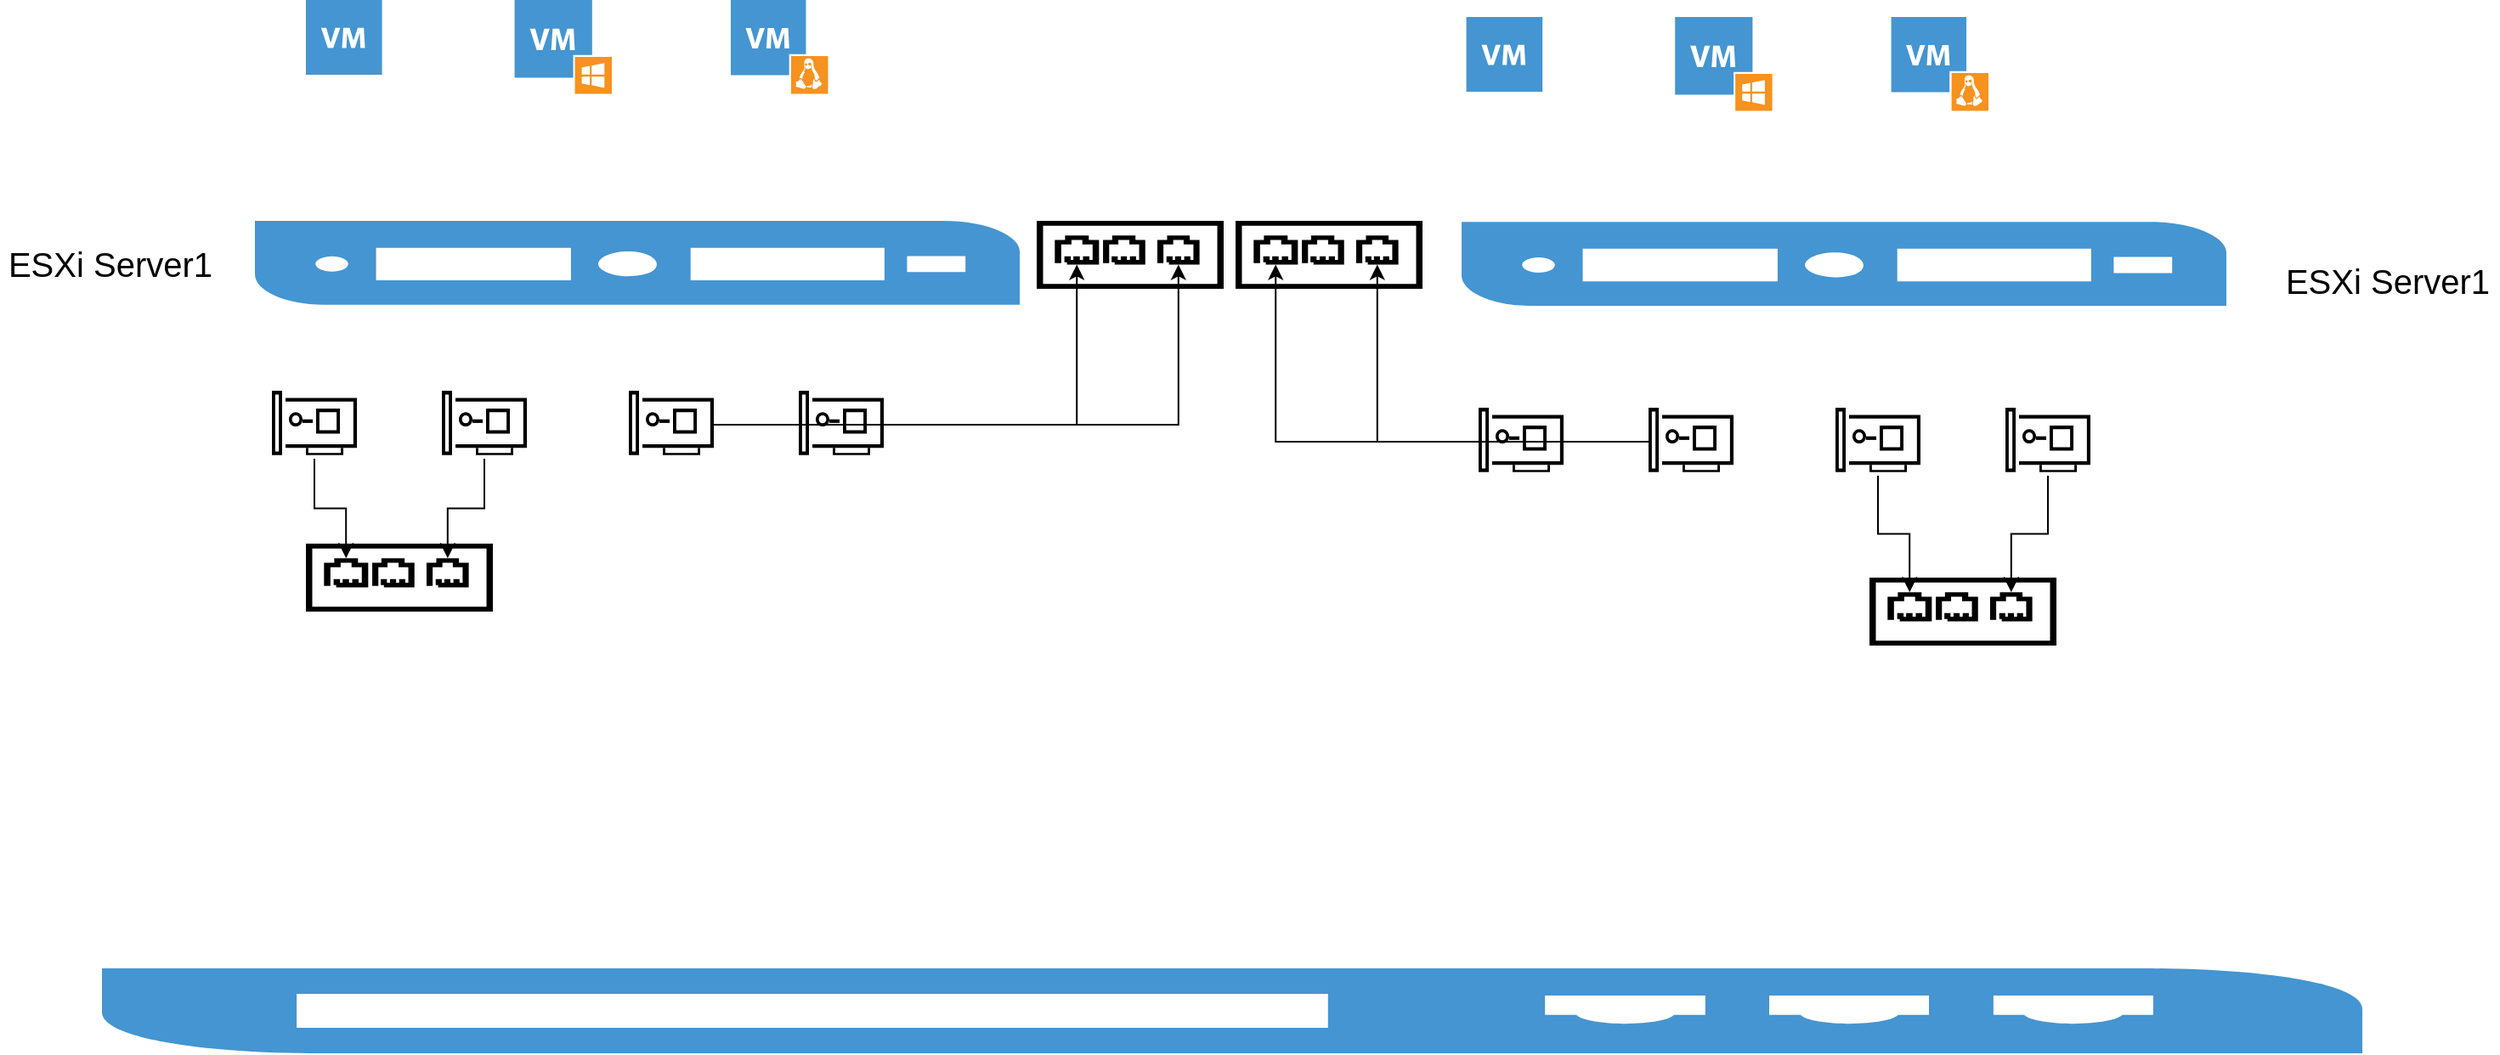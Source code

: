 <mxfile version="26.2.8">
  <diagram name="Page-1" id="197159a0-c6a4-9194-75a8-e4174976684c">
    <mxGraphModel dx="1580" dy="1073" grid="1" gridSize="10" guides="1" tooltips="1" connect="1" arrows="1" fold="1" page="1" pageScale="1.5" pageWidth="1169" pageHeight="826" background="none" math="0" shadow="0">
      <root>
        <mxCell id="0" style=";html=1;" />
        <mxCell id="1" style=";html=1;" parent="0" />
        <mxCell id="V1fP8Ok8U7q3qZ9ysbPQ-24" value="" style="edgeStyle=orthogonalEdgeStyle;rounded=0;orthogonalLoop=1;jettySize=auto;html=1;" edge="1" parent="1" target="V1fP8Ok8U7q3qZ9ysbPQ-23">
          <mxGeometry relative="1" as="geometry">
            <mxPoint x="175" y="130" as="sourcePoint" />
          </mxGeometry>
        </mxCell>
        <mxCell id="V1fP8Ok8U7q3qZ9ysbPQ-25" value="" style="pointerEvents=1;shadow=0;dashed=0;html=1;strokeColor=none;fillColor=#4495D1;labelPosition=center;verticalLabelPosition=bottom;verticalAlign=top;align=center;outlineConnect=0;shape=mxgraph.veeam.2d.switch;" vertex="1" parent="1">
          <mxGeometry x="210" y="680" width="1330" height="50" as="geometry" />
        </mxCell>
        <mxCell id="V1fP8Ok8U7q3qZ9ysbPQ-33" value="" style="pointerEvents=1;shadow=0;dashed=0;html=1;strokeColor=none;fillColor=#4495D1;labelPosition=center;verticalLabelPosition=bottom;verticalAlign=top;align=center;outlineConnect=0;shape=mxgraph.veeam.server;" vertex="1" parent="1">
          <mxGeometry x="1010" y="240.6" width="450" height="49.4" as="geometry" />
        </mxCell>
        <mxCell id="V1fP8Ok8U7q3qZ9ysbPQ-34" value="" style="pointerEvents=1;shadow=0;dashed=0;html=1;strokeColor=none;fillColor=#4495D1;labelPosition=center;verticalLabelPosition=bottom;verticalAlign=top;align=center;outlineConnect=0;shape=mxgraph.veeam.server;" vertex="1" parent="1">
          <mxGeometry x="300" y="240" width="450" height="49.4" as="geometry" />
        </mxCell>
        <mxCell id="V1fP8Ok8U7q3qZ9ysbPQ-153" value="" style="edgeStyle=orthogonalEdgeStyle;rounded=0;orthogonalLoop=1;jettySize=auto;html=1;" edge="1" parent="1" source="V1fP8Ok8U7q3qZ9ysbPQ-36" target="V1fP8Ok8U7q3qZ9ysbPQ-126">
          <mxGeometry relative="1" as="geometry" />
        </mxCell>
        <mxCell id="V1fP8Ok8U7q3qZ9ysbPQ-36" style="vsdxID=5;fillColor=none;gradientColor=none;points=[];labelBackgroundColor=none;rounded=0;strokeColor=none;html=1;whiteSpace=wrap;" vertex="1" parent="1">
          <mxGeometry x="310" y="340" width="50" height="40" as="geometry" />
        </mxCell>
        <mxCell id="V1fP8Ok8U7q3qZ9ysbPQ-37" style="vsdxID=6;fillColor=#000000;gradientColor=none;shape=stencil(pZLNDsIgEISfZq/NAomp51rfo0mpEBEain9vL7gxWK0m4m0Y5lvYZEA0k+pGCRyn4N1ennUfFIgNcK6tkl6HqEC0IJrBebnz7mh7Oo9dSiZ1cKc04UJcvaoYSxTHKzlMVPX67mwJMNp+BbKzCOR5xcDPX3oD5kszxFkcP88uDD5eWF4Q/wiXRqPIHRi0MVSh5/vXzkSL+ibaGw==);strokeColor=none;spacingTop=-3;spacingBottom=-3;spacingLeft=-3;spacingRight=-3;points=[];labelBackgroundColor=none;rounded=0;html=1;whiteSpace=wrap;" vertex="1" parent="V1fP8Ok8U7q3qZ9ysbPQ-36">
          <mxGeometry x="26" y="10.526" width="14" height="14.737" as="geometry" />
        </mxCell>
        <mxCell id="V1fP8Ok8U7q3qZ9ysbPQ-38" style="vsdxID=7;fillColor=#000000;gradientColor=none;shape=stencil(UzV2Ls5ILEhVNTIoLinKz04tz0wpyVA1dlE1MsrMy0gtyiwBslSNXVWNndPyi1LTi/JL81Ig/IJEkEoQKze/DGRCBUSfoYEBSI+RQSUq3w2iOCczD0kx2UotjfRMTXArtjTVMzClTIO5nokZsa4hRS0eL6IHHQlK0YIOyEDET1pmTg4kepHl0eMTKARJC8auAA==);strokeColor=none;spacingTop=-3;spacingBottom=-3;spacingLeft=-3;spacingRight=-3;points=[];labelBackgroundColor=none;rounded=0;html=1;whiteSpace=wrap;" vertex="1" parent="V1fP8Ok8U7q3qZ9ysbPQ-36">
          <mxGeometry x="8" y="4.211" width="42" height="29.474" as="geometry" />
        </mxCell>
        <mxCell id="V1fP8Ok8U7q3qZ9ysbPQ-39" style="vsdxID=8;fillColor=#000000;gradientColor=none;shape=stencil(pZLdDsIgDIWfhluC7Rx6Ped7LBkTIsLC8O/tBYnREWeyeXdavtOW5BCsBtn0ggAbvLNHcVWtlwR3BEAZKZzyQRGsCVaddeLg7Nm0qe6bSEZ1spc44ZZ8Jae8iC5g99RZU755NvaJ18r85LcFjeWUAYFC+Z9h7kU5P/7xirERzaZHLwRfG76i+fpZ8FI0iHcAOqV1ys/nex6Y0Ephw/oB);strokeColor=none;spacingTop=-3;spacingBottom=-3;spacingLeft=-3;spacingRight=-3;points=[];labelBackgroundColor=none;rounded=0;html=1;whiteSpace=wrap;" vertex="1" parent="V1fP8Ok8U7q3qZ9ysbPQ-36">
          <mxGeometry width="6" height="37.895" as="geometry" />
        </mxCell>
        <mxCell id="V1fP8Ok8U7q3qZ9ysbPQ-40" style="vsdxID=9;fillColor=#000000;gradientColor=none;shape=stencil(nZRLEoIwDIZP0y0TGpVx7eMejqJ0RHAqKNxeMDDERiq6a8OX5s+DKFzdkt01Vhpuhc3P8cMcikThWmltsiS2pmhOCjcKV8fcxiebl9mB7tddS7anS35vX6jIbw6ti4aarloHEb4sW6L3pSU8JGAxD5Zh5xK6PlBpMkVRoKOO6kw4C2DZUSgpfJMzEpw7SD19cC5R6qnQSVyIGQnOEqilnj44K0Yt9fTBOfUx89RkrEkcn1Inzkv1lexILdWP1UlMiHeefpUJ7xLhqzzwVdENCOqP9oUA/or0wPShHZ50Y3gGdmAm5TrgP/2mX3L1DKmv89PJ5jCsqqNJU9p0/Lu72hoTrUXcPAE=);strokeColor=none;spacingTop=-3;spacingBottom=-3;spacingLeft=-3;spacingRight=-3;points=[];labelBackgroundColor=none;rounded=0;html=1;whiteSpace=wrap;" vertex="1" parent="V1fP8Ok8U7q3qZ9ysbPQ-36">
          <mxGeometry x="10" y="12.632" width="8" height="8.421" as="geometry" />
        </mxCell>
        <mxCell id="V1fP8Ok8U7q3qZ9ysbPQ-41" style="vsdxID=10;fillColor=#000000;gradientColor=none;shape=stencil(nZBLDoAgDERP0z3SIyjew0SURgSD+Lu9kMZoXLhwN9O+tukAlrNpJg1SzDH4QW/URgNYgZTkjA4UkwJUgGXng+6DX1zLfmoymdXo17xh5zmRJ6Q42BWCfc2oJfdAr+Yv+AP9Cb7OJ3H/2JG1HNGz/84klThPVCc=);strokeColor=none;spacingTop=-3;spacingBottom=-3;spacingLeft=-3;spacingRight=-3;points=[];labelBackgroundColor=none;rounded=0;html=1;whiteSpace=wrap;" vertex="1" parent="V1fP8Ok8U7q3qZ9ysbPQ-36">
          <mxGeometry x="18" y="16.842" width="6" height="2.105" as="geometry" />
        </mxCell>
        <mxCell id="V1fP8Ok8U7q3qZ9ysbPQ-42" style="vsdxID=11;fillColor=#000000;gradientColor=none;shape=stencil(nZBLDoAgDERP0z3SIyjew0SURgSD+Lu9kMZoXLhwN9O+tukAlrNpJg1SzDH4QW/URgNYgZTkjA4UkwJUgGXng+6DX1zLfmoymdXo17xh5zmRJ6Q42BWCfc2oJfdAr+Yv+AP9Cb7OJ3H/2JG1HNGz/84klThPVCc=);strokeColor=none;spacingTop=-3;spacingBottom=-3;spacingLeft=-3;spacingRight=-3;points=[];labelBackgroundColor=none;rounded=0;html=1;whiteSpace=wrap;" vertex="1" parent="V1fP8Ok8U7q3qZ9ysbPQ-36">
          <mxGeometry x="26" y="33.684" height="4.211" as="geometry" />
        </mxCell>
        <mxCell id="V1fP8Ok8U7q3qZ9ysbPQ-43" style="vsdxID=12;fillColor=#000000;gradientColor=none;shape=stencil(nZBLDoAgDERP0z3SIyjew0SURgSD+Lu9kMZoXLhwN9O+tukAlrNpJg1SzDH4QW/URgNYgZTkjA4UkwJUgGXng+6DX1zLfmoymdXo17xh5zmRJ6Q42BWCfc2oJfdAr+Yv+AP9Cb7OJ3H/2JG1HNGz/84klThPVCc=);strokeColor=none;spacingTop=-3;spacingBottom=-3;spacingLeft=-3;spacingRight=-3;points=[];labelBackgroundColor=none;rounded=0;html=1;whiteSpace=wrap;" vertex="1" parent="V1fP8Ok8U7q3qZ9ysbPQ-36">
          <mxGeometry x="30" y="33.684" height="4.211" as="geometry" />
        </mxCell>
        <mxCell id="V1fP8Ok8U7q3qZ9ysbPQ-44" style="vsdxID=13;fillColor=#000000;gradientColor=none;shape=stencil(nZBLDoAgDERP0z3SIyjew0SURgSD+Lu9kMZoXLhwN9O+tukAlrNpJg1SzDH4QW/URgNYgZTkjA4UkwJUgGXng+6DX1zLfmoymdXo17xh5zmRJ6Q42BWCfc2oJfdAr+Yv+AP9Cb7OJ3H/2JG1HNGz/84klThPVCc=);strokeColor=none;spacingTop=-3;spacingBottom=-3;spacingLeft=-3;spacingRight=-3;points=[];labelBackgroundColor=none;rounded=0;html=1;whiteSpace=wrap;" vertex="1" parent="V1fP8Ok8U7q3qZ9ysbPQ-36">
          <mxGeometry x="34" y="33.684" height="4.211" as="geometry" />
        </mxCell>
        <mxCell id="V1fP8Ok8U7q3qZ9ysbPQ-45" style="vsdxID=14;fillColor=#000000;gradientColor=none;shape=stencil(nZBLDoAgDERP0z3SIyjew0SURgSD+Lu9kMZoXLhwN9O+tukAlrNpJg1SzDH4QW/URgNYgZTkjA4UkwJUgGXng+6DX1zLfmoymdXo17xh5zmRJ6Q42BWCfc2oJfdAr+Yv+AP9Cb7OJ3H/2JG1HNGz/84klThPVCc=);strokeColor=none;spacingTop=-3;spacingBottom=-3;spacingLeft=-3;spacingRight=-3;points=[];labelBackgroundColor=none;rounded=0;html=1;whiteSpace=wrap;" vertex="1" parent="V1fP8Ok8U7q3qZ9ysbPQ-36">
          <mxGeometry x="38" y="33.684" height="4.211" as="geometry" />
        </mxCell>
        <mxCell id="V1fP8Ok8U7q3qZ9ysbPQ-46" style="vsdxID=15;fillColor=#000000;gradientColor=none;shape=stencil(UzV2Ls5ILEhVNTIoLinKz04tz0wpyVA1dlE1MsrMy0gtyiwBslSNXVWNndPyi1LTi/JL81Ig/IJEkEoQKze/DGRCBUSfoYEBSI+RQSUq3w2iOCczD0kx2UrxKDTTMzUhW62ZpZ6RMW71lsZ6JmaUacDjGvSgI0EpWtABGYj4ScvMyYFEL7I8enwChSBpwdgVAA==);strokeColor=none;spacingTop=-3;spacingBottom=-3;spacingLeft=-3;spacingRight=-3;points=[];labelBackgroundColor=none;rounded=0;html=1;whiteSpace=wrap;" vertex="1" parent="V1fP8Ok8U7q3qZ9ysbPQ-36">
          <mxGeometry x="20" y="33.684" width="22" height="4.211" as="geometry" />
        </mxCell>
        <mxCell id="V1fP8Ok8U7q3qZ9ysbPQ-154" value="" style="edgeStyle=orthogonalEdgeStyle;rounded=0;orthogonalLoop=1;jettySize=auto;html=1;" edge="1" parent="1" source="V1fP8Ok8U7q3qZ9ysbPQ-47" target="V1fP8Ok8U7q3qZ9ysbPQ-128">
          <mxGeometry relative="1" as="geometry" />
        </mxCell>
        <mxCell id="V1fP8Ok8U7q3qZ9ysbPQ-47" style="vsdxID=5;fillColor=none;gradientColor=none;points=[];labelBackgroundColor=none;rounded=0;strokeColor=none;html=1;whiteSpace=wrap;" vertex="1" parent="1">
          <mxGeometry x="410" y="340" width="50" height="40" as="geometry" />
        </mxCell>
        <mxCell id="V1fP8Ok8U7q3qZ9ysbPQ-48" style="vsdxID=6;fillColor=#000000;gradientColor=none;shape=stencil(pZLNDsIgEISfZq/NAomp51rfo0mpEBEain9vL7gxWK0m4m0Y5lvYZEA0k+pGCRyn4N1ennUfFIgNcK6tkl6HqEC0IJrBebnz7mh7Oo9dSiZ1cKc04UJcvaoYSxTHKzlMVPX67mwJMNp+BbKzCOR5xcDPX3oD5kszxFkcP88uDD5eWF4Q/wiXRqPIHRi0MVSh5/vXzkSL+ibaGw==);strokeColor=none;spacingTop=-3;spacingBottom=-3;spacingLeft=-3;spacingRight=-3;points=[];labelBackgroundColor=none;rounded=0;html=1;whiteSpace=wrap;" vertex="1" parent="V1fP8Ok8U7q3qZ9ysbPQ-47">
          <mxGeometry x="26" y="10.526" width="14" height="14.737" as="geometry" />
        </mxCell>
        <mxCell id="V1fP8Ok8U7q3qZ9ysbPQ-49" style="vsdxID=7;fillColor=#000000;gradientColor=none;shape=stencil(UzV2Ls5ILEhVNTIoLinKz04tz0wpyVA1dlE1MsrMy0gtyiwBslSNXVWNndPyi1LTi/JL81Ig/IJEkEoQKze/DGRCBUSfoYEBSI+RQSUq3w2iOCczD0kx2UotjfRMTXArtjTVMzClTIO5nokZsa4hRS0eL6IHHQlK0YIOyEDET1pmTg4kepHl0eMTKARJC8auAA==);strokeColor=none;spacingTop=-3;spacingBottom=-3;spacingLeft=-3;spacingRight=-3;points=[];labelBackgroundColor=none;rounded=0;html=1;whiteSpace=wrap;" vertex="1" parent="V1fP8Ok8U7q3qZ9ysbPQ-47">
          <mxGeometry x="8" y="4.211" width="42" height="29.474" as="geometry" />
        </mxCell>
        <mxCell id="V1fP8Ok8U7q3qZ9ysbPQ-50" style="vsdxID=8;fillColor=#000000;gradientColor=none;shape=stencil(pZLdDsIgDIWfhluC7Rx6Ped7LBkTIsLC8O/tBYnREWeyeXdavtOW5BCsBtn0ggAbvLNHcVWtlwR3BEAZKZzyQRGsCVaddeLg7Nm0qe6bSEZ1spc44ZZ8Jae8iC5g99RZU755NvaJ18r85LcFjeWUAYFC+Z9h7kU5P/7xirERzaZHLwRfG76i+fpZ8FI0iHcAOqV1ys/nex6Y0Ephw/oB);strokeColor=none;spacingTop=-3;spacingBottom=-3;spacingLeft=-3;spacingRight=-3;points=[];labelBackgroundColor=none;rounded=0;html=1;whiteSpace=wrap;" vertex="1" parent="V1fP8Ok8U7q3qZ9ysbPQ-47">
          <mxGeometry width="6" height="37.895" as="geometry" />
        </mxCell>
        <mxCell id="V1fP8Ok8U7q3qZ9ysbPQ-51" style="vsdxID=9;fillColor=#000000;gradientColor=none;shape=stencil(nZRLEoIwDIZP0y0TGpVx7eMejqJ0RHAqKNxeMDDERiq6a8OX5s+DKFzdkt01Vhpuhc3P8cMcikThWmltsiS2pmhOCjcKV8fcxiebl9mB7tddS7anS35vX6jIbw6ti4aarloHEb4sW6L3pSU8JGAxD5Zh5xK6PlBpMkVRoKOO6kw4C2DZUSgpfJMzEpw7SD19cC5R6qnQSVyIGQnOEqilnj44K0Yt9fTBOfUx89RkrEkcn1Inzkv1lexILdWP1UlMiHeefpUJ7xLhqzzwVdENCOqP9oUA/or0wPShHZ50Y3gGdmAm5TrgP/2mX3L1DKmv89PJ5jCsqqNJU9p0/Lu72hoTrUXcPAE=);strokeColor=none;spacingTop=-3;spacingBottom=-3;spacingLeft=-3;spacingRight=-3;points=[];labelBackgroundColor=none;rounded=0;html=1;whiteSpace=wrap;" vertex="1" parent="V1fP8Ok8U7q3qZ9ysbPQ-47">
          <mxGeometry x="10" y="12.632" width="8" height="8.421" as="geometry" />
        </mxCell>
        <mxCell id="V1fP8Ok8U7q3qZ9ysbPQ-52" style="vsdxID=10;fillColor=#000000;gradientColor=none;shape=stencil(nZBLDoAgDERP0z3SIyjew0SURgSD+Lu9kMZoXLhwN9O+tukAlrNpJg1SzDH4QW/URgNYgZTkjA4UkwJUgGXng+6DX1zLfmoymdXo17xh5zmRJ6Q42BWCfc2oJfdAr+Yv+AP9Cb7OJ3H/2JG1HNGz/84klThPVCc=);strokeColor=none;spacingTop=-3;spacingBottom=-3;spacingLeft=-3;spacingRight=-3;points=[];labelBackgroundColor=none;rounded=0;html=1;whiteSpace=wrap;" vertex="1" parent="V1fP8Ok8U7q3qZ9ysbPQ-47">
          <mxGeometry x="18" y="16.842" width="6" height="2.105" as="geometry" />
        </mxCell>
        <mxCell id="V1fP8Ok8U7q3qZ9ysbPQ-53" style="vsdxID=11;fillColor=#000000;gradientColor=none;shape=stencil(nZBLDoAgDERP0z3SIyjew0SURgSD+Lu9kMZoXLhwN9O+tukAlrNpJg1SzDH4QW/URgNYgZTkjA4UkwJUgGXng+6DX1zLfmoymdXo17xh5zmRJ6Q42BWCfc2oJfdAr+Yv+AP9Cb7OJ3H/2JG1HNGz/84klThPVCc=);strokeColor=none;spacingTop=-3;spacingBottom=-3;spacingLeft=-3;spacingRight=-3;points=[];labelBackgroundColor=none;rounded=0;html=1;whiteSpace=wrap;" vertex="1" parent="V1fP8Ok8U7q3qZ9ysbPQ-47">
          <mxGeometry x="26" y="33.684" height="4.211" as="geometry" />
        </mxCell>
        <mxCell id="V1fP8Ok8U7q3qZ9ysbPQ-54" style="vsdxID=12;fillColor=#000000;gradientColor=none;shape=stencil(nZBLDoAgDERP0z3SIyjew0SURgSD+Lu9kMZoXLhwN9O+tukAlrNpJg1SzDH4QW/URgNYgZTkjA4UkwJUgGXng+6DX1zLfmoymdXo17xh5zmRJ6Q42BWCfc2oJfdAr+Yv+AP9Cb7OJ3H/2JG1HNGz/84klThPVCc=);strokeColor=none;spacingTop=-3;spacingBottom=-3;spacingLeft=-3;spacingRight=-3;points=[];labelBackgroundColor=none;rounded=0;html=1;whiteSpace=wrap;" vertex="1" parent="V1fP8Ok8U7q3qZ9ysbPQ-47">
          <mxGeometry x="30" y="33.684" height="4.211" as="geometry" />
        </mxCell>
        <mxCell id="V1fP8Ok8U7q3qZ9ysbPQ-55" style="vsdxID=13;fillColor=#000000;gradientColor=none;shape=stencil(nZBLDoAgDERP0z3SIyjew0SURgSD+Lu9kMZoXLhwN9O+tukAlrNpJg1SzDH4QW/URgNYgZTkjA4UkwJUgGXng+6DX1zLfmoymdXo17xh5zmRJ6Q42BWCfc2oJfdAr+Yv+AP9Cb7OJ3H/2JG1HNGz/84klThPVCc=);strokeColor=none;spacingTop=-3;spacingBottom=-3;spacingLeft=-3;spacingRight=-3;points=[];labelBackgroundColor=none;rounded=0;html=1;whiteSpace=wrap;" vertex="1" parent="V1fP8Ok8U7q3qZ9ysbPQ-47">
          <mxGeometry x="34" y="33.684" height="4.211" as="geometry" />
        </mxCell>
        <mxCell id="V1fP8Ok8U7q3qZ9ysbPQ-56" style="vsdxID=14;fillColor=#000000;gradientColor=none;shape=stencil(nZBLDoAgDERP0z3SIyjew0SURgSD+Lu9kMZoXLhwN9O+tukAlrNpJg1SzDH4QW/URgNYgZTkjA4UkwJUgGXng+6DX1zLfmoymdXo17xh5zmRJ6Q42BWCfc2oJfdAr+Yv+AP9Cb7OJ3H/2JG1HNGz/84klThPVCc=);strokeColor=none;spacingTop=-3;spacingBottom=-3;spacingLeft=-3;spacingRight=-3;points=[];labelBackgroundColor=none;rounded=0;html=1;whiteSpace=wrap;" vertex="1" parent="V1fP8Ok8U7q3qZ9ysbPQ-47">
          <mxGeometry x="38" y="33.684" height="4.211" as="geometry" />
        </mxCell>
        <mxCell id="V1fP8Ok8U7q3qZ9ysbPQ-57" style="vsdxID=15;fillColor=#000000;gradientColor=none;shape=stencil(UzV2Ls5ILEhVNTIoLinKz04tz0wpyVA1dlE1MsrMy0gtyiwBslSNXVWNndPyi1LTi/JL81Ig/IJEkEoQKze/DGRCBUSfoYEBSI+RQSUq3w2iOCczD0kx2UrxKDTTMzUhW62ZpZ6RMW71lsZ6JmaUacDjGvSgI0EpWtABGYj4ScvMyYFEL7I8enwChSBpwdgVAA==);strokeColor=none;spacingTop=-3;spacingBottom=-3;spacingLeft=-3;spacingRight=-3;points=[];labelBackgroundColor=none;rounded=0;html=1;whiteSpace=wrap;" vertex="1" parent="V1fP8Ok8U7q3qZ9ysbPQ-47">
          <mxGeometry x="20" y="33.684" width="22" height="4.211" as="geometry" />
        </mxCell>
        <mxCell id="V1fP8Ok8U7q3qZ9ysbPQ-124" style="vsdxID=5;fillColor=none;gradientColor=none;points=[];labelBackgroundColor=none;rounded=0;strokeColor=none;html=1;whiteSpace=wrap;" vertex="1" parent="1">
          <mxGeometry x="330" y="430" width="110" height="40" as="geometry" />
        </mxCell>
        <mxCell id="V1fP8Ok8U7q3qZ9ysbPQ-125" style="vsdxID=6;fillColor=#000000;gradientColor=none;shape=stencil(UzV2Ls5ILEhVNTIoLinKz04tz0wpyVA1dlE1MsrMy0gtyiwBslSNXVWNndPyi1LTi/JL81Ig/IJEkEoQKze/DGRCBUSfpZmeGUiTkUElRMBcz8gULOAGUZ6TmYdPuaWRnjke9cZ6JpQoJ9Ex6MpRvWpoYICi2gC3yWQqhNmAVSm69SQppoNSIAORSNIyc3IgaQxZHj1RAYUgCdLYFQA=);strokeColor=none;spacingTop=-3;spacingBottom=-3;spacingLeft=-3;spacingRight=-3;points=[];labelBackgroundColor=none;rounded=0;html=1;whiteSpace=wrap;" vertex="1" parent="V1fP8Ok8U7q3qZ9ysbPQ-124">
          <mxGeometry width="110.0" height="40" as="geometry" />
        </mxCell>
        <mxCell id="V1fP8Ok8U7q3qZ9ysbPQ-126" style="vsdxID=7;fillColor=#000000;gradientColor=none;shape=stencil(pZXdbsIwDIWfJrdWbOev1wzeA4lCI7oWlbLB29MSIaZtbUR959jni06k6Fjx6lxtT6Uife679lh+x11fKf5QRLGpyi72Q6V4rXi1b7vy0LWXZpfOp+2oHKvP9mu84Zo47yDgSJG+pQ5acPzobBJQx2YW0NNiYsBiuThjRS8XFxYYp8VowBQygBHITgPswQUZkHmwI2CSARlLwYJFGRAMcJj5bAHIyQCPEGYAx+C9DMhYsg4syYCMJUOgWQZkLLEDEgIZS4TgjQwo6Jkf/wMerBBAPRNfz+Ey8buh+wcYilfG72NdpxXxc/57JwyttE94fQc=);strokeColor=none;spacingTop=-3;spacingBottom=-3;spacingLeft=-3;spacingRight=-3;points=[];labelBackgroundColor=none;rounded=0;html=1;whiteSpace=wrap;" vertex="1" parent="V1fP8Ok8U7q3qZ9ysbPQ-124">
          <mxGeometry x="10.646" y="8.57" width="26.021" height="17.14" as="geometry" />
        </mxCell>
        <mxCell id="V1fP8Ok8U7q3qZ9ysbPQ-127" style="vsdxID=8;fillColor=#000000;gradientColor=none;shape=stencil(pdXbboMwDAbgp8mtFds5Xnfde1QqHdEYVJSd3n6waGrVikTDd8H5P2QkZCveXdrDuVGkL9M4vDaf6Ti1ip8UUerbZkzTfFK8V7w7DWPzMg7v/TE/nw9Lcjm9DR/LG76y8w4CLor0d66gBce/lecMutQXgV4PE4I328OVVvT2cLTAuB5GAybKACOQXQfsgFgGKh/sCJhkoNJSsGBRBoIBDoWfLQA5GfAIoQAcg/cyUGnJOrAkA5WWDIFmGai0xAZ8kIFKS6SBogxEAowF4MEaGUBdGF9/l9vC/x26D2A+XGf8KXVdXhG39/c7YS7lfcL7Hw==);strokeColor=none;spacingTop=-3;spacingBottom=-3;spacingLeft=-3;spacingRight=-3;points=[];labelBackgroundColor=none;rounded=0;html=1;whiteSpace=wrap;" vertex="1" parent="V1fP8Ok8U7q3qZ9ysbPQ-124">
          <mxGeometry x="39.032" y="8.571" width="24.839" height="17.143" as="geometry" />
        </mxCell>
        <mxCell id="V1fP8Ok8U7q3qZ9ysbPQ-128" style="vsdxID=9;fillColor=#000000;gradientColor=none;shape=stencil(pZXdbsIwDIWfJrdWbOev1wzeA4lCI7oWlbLB29MSIaZtbUR959jni06k6Fjx6lxtT6Uife679lh+x11fKf5QRLGpyi72Q6V4rXi1b7vy0LWXZpfOp+2oHKvP9mu84Zo47yDgSJG+pQ5acPzobBJQx2YW0NNiYsBiuThjRS8XFxYYp8VowBQygBHITgPswQUZkHmwI2CSARlLwYJFGRAMcJj5bAHIyQCPEGYAx+C9DMhYsg4syYCMJUOgWQZkLLEDEgIZS4TgjQwo6Jkf/wMerBBAPRNfz+Ey8buh+wcYilfG72NdpxXxc/57JwyttE94fQc=);strokeColor=none;spacingTop=-3;spacingBottom=-3;spacingLeft=-3;spacingRight=-3;points=[];labelBackgroundColor=none;rounded=0;html=1;whiteSpace=wrap;" vertex="1" parent="V1fP8Ok8U7q3qZ9ysbPQ-124">
          <mxGeometry x="70.968" y="8.571" width="24.839" height="17.143" as="geometry" />
        </mxCell>
        <mxCell id="V1fP8Ok8U7q3qZ9ysbPQ-145" value="" style="shadow=0;dashed=0;html=1;strokeColor=none;fillColor=#4495D1;labelPosition=center;verticalLabelPosition=bottom;verticalAlign=top;align=center;outlineConnect=0;shape=mxgraph.veeam.2d.virtual_machine;" vertex="1" parent="1">
          <mxGeometry x="330" y="110" width="44.8" height="44" as="geometry" />
        </mxCell>
        <mxCell id="V1fP8Ok8U7q3qZ9ysbPQ-146" value="" style="shadow=0;dashed=0;html=1;strokeColor=none;fillColor=#4495D1;labelPosition=center;verticalLabelPosition=bottom;verticalAlign=top;align=center;outlineConnect=0;shape=mxgraph.veeam.vm_windows;" vertex="1" parent="1">
          <mxGeometry x="452.8" y="110" width="57.2" height="55.2" as="geometry" />
        </mxCell>
        <mxCell id="V1fP8Ok8U7q3qZ9ysbPQ-147" value="" style="shadow=0;dashed=0;html=1;strokeColor=none;fillColor=#4495D1;labelPosition=center;verticalLabelPosition=bottom;verticalAlign=top;align=center;outlineConnect=0;shape=mxgraph.veeam.vm_linux;" vertex="1" parent="1">
          <mxGeometry x="580" y="110.0" width="57.2" height="55.2" as="geometry" />
        </mxCell>
        <mxCell id="V1fP8Ok8U7q3qZ9ysbPQ-148" value="" style="shadow=0;dashed=0;html=1;strokeColor=none;fillColor=#4495D1;labelPosition=center;verticalLabelPosition=bottom;verticalAlign=top;align=center;outlineConnect=0;shape=mxgraph.veeam.2d.virtual_machine;" vertex="1" parent="1">
          <mxGeometry x="1012.8" y="120" width="44.8" height="44" as="geometry" />
        </mxCell>
        <mxCell id="V1fP8Ok8U7q3qZ9ysbPQ-149" value="" style="shadow=0;dashed=0;html=1;strokeColor=none;fillColor=#4495D1;labelPosition=center;verticalLabelPosition=bottom;verticalAlign=top;align=center;outlineConnect=0;shape=mxgraph.veeam.vm_windows;" vertex="1" parent="1">
          <mxGeometry x="1135.6" y="120" width="57.2" height="55.2" as="geometry" />
        </mxCell>
        <mxCell id="V1fP8Ok8U7q3qZ9ysbPQ-150" value="" style="shadow=0;dashed=0;html=1;strokeColor=none;fillColor=#4495D1;labelPosition=center;verticalLabelPosition=bottom;verticalAlign=top;align=center;outlineConnect=0;shape=mxgraph.veeam.vm_linux;" vertex="1" parent="1">
          <mxGeometry x="1262.8" y="120.0" width="57.2" height="55.2" as="geometry" />
        </mxCell>
        <mxCell id="V1fP8Ok8U7q3qZ9ysbPQ-151" value="ESXi Server1" style="text;html=1;align=center;verticalAlign=middle;whiteSpace=wrap;rounded=0;fontSize=20;" vertex="1" parent="1">
          <mxGeometry x="1490" y="250" width="130" height="50" as="geometry" />
        </mxCell>
        <mxCell id="V1fP8Ok8U7q3qZ9ysbPQ-184" value="" style="edgeStyle=orthogonalEdgeStyle;rounded=0;orthogonalLoop=1;jettySize=auto;html=1;" edge="1" parent="1" source="V1fP8Ok8U7q3qZ9ysbPQ-185" target="V1fP8Ok8U7q3qZ9ysbPQ-210">
          <mxGeometry relative="1" as="geometry" />
        </mxCell>
        <mxCell id="V1fP8Ok8U7q3qZ9ysbPQ-185" style="vsdxID=5;fillColor=none;gradientColor=none;points=[];labelBackgroundColor=none;rounded=0;strokeColor=none;html=1;whiteSpace=wrap;" vertex="1" parent="1">
          <mxGeometry x="520" y="340" width="50" height="40" as="geometry" />
        </mxCell>
        <mxCell id="V1fP8Ok8U7q3qZ9ysbPQ-186" style="vsdxID=6;fillColor=#000000;gradientColor=none;shape=stencil(pZLNDsIgEISfZq/NAomp51rfo0mpEBEain9vL7gxWK0m4m0Y5lvYZEA0k+pGCRyn4N1ennUfFIgNcK6tkl6HqEC0IJrBebnz7mh7Oo9dSiZ1cKc04UJcvaoYSxTHKzlMVPX67mwJMNp+BbKzCOR5xcDPX3oD5kszxFkcP88uDD5eWF4Q/wiXRqPIHRi0MVSh5/vXzkSL+ibaGw==);strokeColor=none;spacingTop=-3;spacingBottom=-3;spacingLeft=-3;spacingRight=-3;points=[];labelBackgroundColor=none;rounded=0;html=1;whiteSpace=wrap;" vertex="1" parent="V1fP8Ok8U7q3qZ9ysbPQ-185">
          <mxGeometry x="26" y="10.526" width="14" height="14.737" as="geometry" />
        </mxCell>
        <mxCell id="V1fP8Ok8U7q3qZ9ysbPQ-187" style="vsdxID=7;fillColor=#000000;gradientColor=none;shape=stencil(UzV2Ls5ILEhVNTIoLinKz04tz0wpyVA1dlE1MsrMy0gtyiwBslSNXVWNndPyi1LTi/JL81Ig/IJEkEoQKze/DGRCBUSfoYEBSI+RQSUq3w2iOCczD0kx2UotjfRMTXArtjTVMzClTIO5nokZsa4hRS0eL6IHHQlK0YIOyEDET1pmTg4kepHl0eMTKARJC8auAA==);strokeColor=none;spacingTop=-3;spacingBottom=-3;spacingLeft=-3;spacingRight=-3;points=[];labelBackgroundColor=none;rounded=0;html=1;whiteSpace=wrap;" vertex="1" parent="V1fP8Ok8U7q3qZ9ysbPQ-185">
          <mxGeometry x="8" y="4.211" width="42" height="29.474" as="geometry" />
        </mxCell>
        <mxCell id="V1fP8Ok8U7q3qZ9ysbPQ-188" style="vsdxID=8;fillColor=#000000;gradientColor=none;shape=stencil(pZLdDsIgDIWfhluC7Rx6Ped7LBkTIsLC8O/tBYnREWeyeXdavtOW5BCsBtn0ggAbvLNHcVWtlwR3BEAZKZzyQRGsCVaddeLg7Nm0qe6bSEZ1spc44ZZ8Jae8iC5g99RZU755NvaJ18r85LcFjeWUAYFC+Z9h7kU5P/7xirERzaZHLwRfG76i+fpZ8FI0iHcAOqV1ys/nex6Y0Ephw/oB);strokeColor=none;spacingTop=-3;spacingBottom=-3;spacingLeft=-3;spacingRight=-3;points=[];labelBackgroundColor=none;rounded=0;html=1;whiteSpace=wrap;" vertex="1" parent="V1fP8Ok8U7q3qZ9ysbPQ-185">
          <mxGeometry width="6" height="37.895" as="geometry" />
        </mxCell>
        <mxCell id="V1fP8Ok8U7q3qZ9ysbPQ-189" style="vsdxID=9;fillColor=#000000;gradientColor=none;shape=stencil(nZRLEoIwDIZP0y0TGpVx7eMejqJ0RHAqKNxeMDDERiq6a8OX5s+DKFzdkt01Vhpuhc3P8cMcikThWmltsiS2pmhOCjcKV8fcxiebl9mB7tddS7anS35vX6jIbw6ti4aarloHEb4sW6L3pSU8JGAxD5Zh5xK6PlBpMkVRoKOO6kw4C2DZUSgpfJMzEpw7SD19cC5R6qnQSVyIGQnOEqilnj44K0Yt9fTBOfUx89RkrEkcn1Inzkv1lexILdWP1UlMiHeefpUJ7xLhqzzwVdENCOqP9oUA/or0wPShHZ50Y3gGdmAm5TrgP/2mX3L1DKmv89PJ5jCsqqNJU9p0/Lu72hoTrUXcPAE=);strokeColor=none;spacingTop=-3;spacingBottom=-3;spacingLeft=-3;spacingRight=-3;points=[];labelBackgroundColor=none;rounded=0;html=1;whiteSpace=wrap;" vertex="1" parent="V1fP8Ok8U7q3qZ9ysbPQ-185">
          <mxGeometry x="10" y="12.632" width="8" height="8.421" as="geometry" />
        </mxCell>
        <mxCell id="V1fP8Ok8U7q3qZ9ysbPQ-190" style="vsdxID=10;fillColor=#000000;gradientColor=none;shape=stencil(nZBLDoAgDERP0z3SIyjew0SURgSD+Lu9kMZoXLhwN9O+tukAlrNpJg1SzDH4QW/URgNYgZTkjA4UkwJUgGXng+6DX1zLfmoymdXo17xh5zmRJ6Q42BWCfc2oJfdAr+Yv+AP9Cb7OJ3H/2JG1HNGz/84klThPVCc=);strokeColor=none;spacingTop=-3;spacingBottom=-3;spacingLeft=-3;spacingRight=-3;points=[];labelBackgroundColor=none;rounded=0;html=1;whiteSpace=wrap;" vertex="1" parent="V1fP8Ok8U7q3qZ9ysbPQ-185">
          <mxGeometry x="18" y="16.842" width="6" height="2.105" as="geometry" />
        </mxCell>
        <mxCell id="V1fP8Ok8U7q3qZ9ysbPQ-191" style="vsdxID=11;fillColor=#000000;gradientColor=none;shape=stencil(nZBLDoAgDERP0z3SIyjew0SURgSD+Lu9kMZoXLhwN9O+tukAlrNpJg1SzDH4QW/URgNYgZTkjA4UkwJUgGXng+6DX1zLfmoymdXo17xh5zmRJ6Q42BWCfc2oJfdAr+Yv+AP9Cb7OJ3H/2JG1HNGz/84klThPVCc=);strokeColor=none;spacingTop=-3;spacingBottom=-3;spacingLeft=-3;spacingRight=-3;points=[];labelBackgroundColor=none;rounded=0;html=1;whiteSpace=wrap;" vertex="1" parent="V1fP8Ok8U7q3qZ9ysbPQ-185">
          <mxGeometry x="26" y="33.684" height="4.211" as="geometry" />
        </mxCell>
        <mxCell id="V1fP8Ok8U7q3qZ9ysbPQ-192" style="vsdxID=12;fillColor=#000000;gradientColor=none;shape=stencil(nZBLDoAgDERP0z3SIyjew0SURgSD+Lu9kMZoXLhwN9O+tukAlrNpJg1SzDH4QW/URgNYgZTkjA4UkwJUgGXng+6DX1zLfmoymdXo17xh5zmRJ6Q42BWCfc2oJfdAr+Yv+AP9Cb7OJ3H/2JG1HNGz/84klThPVCc=);strokeColor=none;spacingTop=-3;spacingBottom=-3;spacingLeft=-3;spacingRight=-3;points=[];labelBackgroundColor=none;rounded=0;html=1;whiteSpace=wrap;" vertex="1" parent="V1fP8Ok8U7q3qZ9ysbPQ-185">
          <mxGeometry x="30" y="33.684" height="4.211" as="geometry" />
        </mxCell>
        <mxCell id="V1fP8Ok8U7q3qZ9ysbPQ-193" style="vsdxID=13;fillColor=#000000;gradientColor=none;shape=stencil(nZBLDoAgDERP0z3SIyjew0SURgSD+Lu9kMZoXLhwN9O+tukAlrNpJg1SzDH4QW/URgNYgZTkjA4UkwJUgGXng+6DX1zLfmoymdXo17xh5zmRJ6Q42BWCfc2oJfdAr+Yv+AP9Cb7OJ3H/2JG1HNGz/84klThPVCc=);strokeColor=none;spacingTop=-3;spacingBottom=-3;spacingLeft=-3;spacingRight=-3;points=[];labelBackgroundColor=none;rounded=0;html=1;whiteSpace=wrap;" vertex="1" parent="V1fP8Ok8U7q3qZ9ysbPQ-185">
          <mxGeometry x="34" y="33.684" height="4.211" as="geometry" />
        </mxCell>
        <mxCell id="V1fP8Ok8U7q3qZ9ysbPQ-194" style="vsdxID=14;fillColor=#000000;gradientColor=none;shape=stencil(nZBLDoAgDERP0z3SIyjew0SURgSD+Lu9kMZoXLhwN9O+tukAlrNpJg1SzDH4QW/URgNYgZTkjA4UkwJUgGXng+6DX1zLfmoymdXo17xh5zmRJ6Q42BWCfc2oJfdAr+Yv+AP9Cb7OJ3H/2JG1HNGz/84klThPVCc=);strokeColor=none;spacingTop=-3;spacingBottom=-3;spacingLeft=-3;spacingRight=-3;points=[];labelBackgroundColor=none;rounded=0;html=1;whiteSpace=wrap;" vertex="1" parent="V1fP8Ok8U7q3qZ9ysbPQ-185">
          <mxGeometry x="38" y="33.684" height="4.211" as="geometry" />
        </mxCell>
        <mxCell id="V1fP8Ok8U7q3qZ9ysbPQ-195" style="vsdxID=15;fillColor=#000000;gradientColor=none;shape=stencil(UzV2Ls5ILEhVNTIoLinKz04tz0wpyVA1dlE1MsrMy0gtyiwBslSNXVWNndPyi1LTi/JL81Ig/IJEkEoQKze/DGRCBUSfoYEBSI+RQSUq3w2iOCczD0kx2UrxKDTTMzUhW62ZpZ6RMW71lsZ6JmaUacDjGvSgI0EpWtABGYj4ScvMyYFEL7I8enwChSBpwdgVAA==);strokeColor=none;spacingTop=-3;spacingBottom=-3;spacingLeft=-3;spacingRight=-3;points=[];labelBackgroundColor=none;rounded=0;html=1;whiteSpace=wrap;" vertex="1" parent="V1fP8Ok8U7q3qZ9ysbPQ-185">
          <mxGeometry x="20" y="33.684" width="22" height="4.211" as="geometry" />
        </mxCell>
        <mxCell id="V1fP8Ok8U7q3qZ9ysbPQ-196" value="" style="edgeStyle=orthogonalEdgeStyle;rounded=0;orthogonalLoop=1;jettySize=auto;html=1;" edge="1" parent="1" source="V1fP8Ok8U7q3qZ9ysbPQ-197" target="V1fP8Ok8U7q3qZ9ysbPQ-212">
          <mxGeometry relative="1" as="geometry" />
        </mxCell>
        <mxCell id="V1fP8Ok8U7q3qZ9ysbPQ-197" style="vsdxID=5;fillColor=none;gradientColor=none;points=[];labelBackgroundColor=none;rounded=0;strokeColor=none;html=1;whiteSpace=wrap;" vertex="1" parent="1">
          <mxGeometry x="620" y="340" width="50" height="40" as="geometry" />
        </mxCell>
        <mxCell id="V1fP8Ok8U7q3qZ9ysbPQ-198" style="vsdxID=6;fillColor=#000000;gradientColor=none;shape=stencil(pZLNDsIgEISfZq/NAomp51rfo0mpEBEain9vL7gxWK0m4m0Y5lvYZEA0k+pGCRyn4N1ennUfFIgNcK6tkl6HqEC0IJrBebnz7mh7Oo9dSiZ1cKc04UJcvaoYSxTHKzlMVPX67mwJMNp+BbKzCOR5xcDPX3oD5kszxFkcP88uDD5eWF4Q/wiXRqPIHRi0MVSh5/vXzkSL+ibaGw==);strokeColor=none;spacingTop=-3;spacingBottom=-3;spacingLeft=-3;spacingRight=-3;points=[];labelBackgroundColor=none;rounded=0;html=1;whiteSpace=wrap;" vertex="1" parent="V1fP8Ok8U7q3qZ9ysbPQ-197">
          <mxGeometry x="26" y="10.526" width="14" height="14.737" as="geometry" />
        </mxCell>
        <mxCell id="V1fP8Ok8U7q3qZ9ysbPQ-199" style="vsdxID=7;fillColor=#000000;gradientColor=none;shape=stencil(UzV2Ls5ILEhVNTIoLinKz04tz0wpyVA1dlE1MsrMy0gtyiwBslSNXVWNndPyi1LTi/JL81Ig/IJEkEoQKze/DGRCBUSfoYEBSI+RQSUq3w2iOCczD0kx2UotjfRMTXArtjTVMzClTIO5nokZsa4hRS0eL6IHHQlK0YIOyEDET1pmTg4kepHl0eMTKARJC8auAA==);strokeColor=none;spacingTop=-3;spacingBottom=-3;spacingLeft=-3;spacingRight=-3;points=[];labelBackgroundColor=none;rounded=0;html=1;whiteSpace=wrap;" vertex="1" parent="V1fP8Ok8U7q3qZ9ysbPQ-197">
          <mxGeometry x="8" y="4.211" width="42" height="29.474" as="geometry" />
        </mxCell>
        <mxCell id="V1fP8Ok8U7q3qZ9ysbPQ-200" style="vsdxID=8;fillColor=#000000;gradientColor=none;shape=stencil(pZLdDsIgDIWfhluC7Rx6Ped7LBkTIsLC8O/tBYnREWeyeXdavtOW5BCsBtn0ggAbvLNHcVWtlwR3BEAZKZzyQRGsCVaddeLg7Nm0qe6bSEZ1spc44ZZ8Jae8iC5g99RZU755NvaJ18r85LcFjeWUAYFC+Z9h7kU5P/7xirERzaZHLwRfG76i+fpZ8FI0iHcAOqV1ys/nex6Y0Ephw/oB);strokeColor=none;spacingTop=-3;spacingBottom=-3;spacingLeft=-3;spacingRight=-3;points=[];labelBackgroundColor=none;rounded=0;html=1;whiteSpace=wrap;" vertex="1" parent="V1fP8Ok8U7q3qZ9ysbPQ-197">
          <mxGeometry width="6" height="37.895" as="geometry" />
        </mxCell>
        <mxCell id="V1fP8Ok8U7q3qZ9ysbPQ-201" style="vsdxID=9;fillColor=#000000;gradientColor=none;shape=stencil(nZRLEoIwDIZP0y0TGpVx7eMejqJ0RHAqKNxeMDDERiq6a8OX5s+DKFzdkt01Vhpuhc3P8cMcikThWmltsiS2pmhOCjcKV8fcxiebl9mB7tddS7anS35vX6jIbw6ti4aarloHEb4sW6L3pSU8JGAxD5Zh5xK6PlBpMkVRoKOO6kw4C2DZUSgpfJMzEpw7SD19cC5R6qnQSVyIGQnOEqilnj44K0Yt9fTBOfUx89RkrEkcn1Inzkv1lexILdWP1UlMiHeefpUJ7xLhqzzwVdENCOqP9oUA/or0wPShHZ50Y3gGdmAm5TrgP/2mX3L1DKmv89PJ5jCsqqNJU9p0/Lu72hoTrUXcPAE=);strokeColor=none;spacingTop=-3;spacingBottom=-3;spacingLeft=-3;spacingRight=-3;points=[];labelBackgroundColor=none;rounded=0;html=1;whiteSpace=wrap;" vertex="1" parent="V1fP8Ok8U7q3qZ9ysbPQ-197">
          <mxGeometry x="10" y="12.632" width="8" height="8.421" as="geometry" />
        </mxCell>
        <mxCell id="V1fP8Ok8U7q3qZ9ysbPQ-202" style="vsdxID=10;fillColor=#000000;gradientColor=none;shape=stencil(nZBLDoAgDERP0z3SIyjew0SURgSD+Lu9kMZoXLhwN9O+tukAlrNpJg1SzDH4QW/URgNYgZTkjA4UkwJUgGXng+6DX1zLfmoymdXo17xh5zmRJ6Q42BWCfc2oJfdAr+Yv+AP9Cb7OJ3H/2JG1HNGz/84klThPVCc=);strokeColor=none;spacingTop=-3;spacingBottom=-3;spacingLeft=-3;spacingRight=-3;points=[];labelBackgroundColor=none;rounded=0;html=1;whiteSpace=wrap;" vertex="1" parent="V1fP8Ok8U7q3qZ9ysbPQ-197">
          <mxGeometry x="18" y="16.842" width="6" height="2.105" as="geometry" />
        </mxCell>
        <mxCell id="V1fP8Ok8U7q3qZ9ysbPQ-203" style="vsdxID=11;fillColor=#000000;gradientColor=none;shape=stencil(nZBLDoAgDERP0z3SIyjew0SURgSD+Lu9kMZoXLhwN9O+tukAlrNpJg1SzDH4QW/URgNYgZTkjA4UkwJUgGXng+6DX1zLfmoymdXo17xh5zmRJ6Q42BWCfc2oJfdAr+Yv+AP9Cb7OJ3H/2JG1HNGz/84klThPVCc=);strokeColor=none;spacingTop=-3;spacingBottom=-3;spacingLeft=-3;spacingRight=-3;points=[];labelBackgroundColor=none;rounded=0;html=1;whiteSpace=wrap;" vertex="1" parent="V1fP8Ok8U7q3qZ9ysbPQ-197">
          <mxGeometry x="26" y="33.684" height="4.211" as="geometry" />
        </mxCell>
        <mxCell id="V1fP8Ok8U7q3qZ9ysbPQ-204" style="vsdxID=12;fillColor=#000000;gradientColor=none;shape=stencil(nZBLDoAgDERP0z3SIyjew0SURgSD+Lu9kMZoXLhwN9O+tukAlrNpJg1SzDH4QW/URgNYgZTkjA4UkwJUgGXng+6DX1zLfmoymdXo17xh5zmRJ6Q42BWCfc2oJfdAr+Yv+AP9Cb7OJ3H/2JG1HNGz/84klThPVCc=);strokeColor=none;spacingTop=-3;spacingBottom=-3;spacingLeft=-3;spacingRight=-3;points=[];labelBackgroundColor=none;rounded=0;html=1;whiteSpace=wrap;" vertex="1" parent="V1fP8Ok8U7q3qZ9ysbPQ-197">
          <mxGeometry x="30" y="33.684" height="4.211" as="geometry" />
        </mxCell>
        <mxCell id="V1fP8Ok8U7q3qZ9ysbPQ-205" style="vsdxID=13;fillColor=#000000;gradientColor=none;shape=stencil(nZBLDoAgDERP0z3SIyjew0SURgSD+Lu9kMZoXLhwN9O+tukAlrNpJg1SzDH4QW/URgNYgZTkjA4UkwJUgGXng+6DX1zLfmoymdXo17xh5zmRJ6Q42BWCfc2oJfdAr+Yv+AP9Cb7OJ3H/2JG1HNGz/84klThPVCc=);strokeColor=none;spacingTop=-3;spacingBottom=-3;spacingLeft=-3;spacingRight=-3;points=[];labelBackgroundColor=none;rounded=0;html=1;whiteSpace=wrap;" vertex="1" parent="V1fP8Ok8U7q3qZ9ysbPQ-197">
          <mxGeometry x="34" y="33.684" height="4.211" as="geometry" />
        </mxCell>
        <mxCell id="V1fP8Ok8U7q3qZ9ysbPQ-206" style="vsdxID=14;fillColor=#000000;gradientColor=none;shape=stencil(nZBLDoAgDERP0z3SIyjew0SURgSD+Lu9kMZoXLhwN9O+tukAlrNpJg1SzDH4QW/URgNYgZTkjA4UkwJUgGXng+6DX1zLfmoymdXo17xh5zmRJ6Q42BWCfc2oJfdAr+Yv+AP9Cb7OJ3H/2JG1HNGz/84klThPVCc=);strokeColor=none;spacingTop=-3;spacingBottom=-3;spacingLeft=-3;spacingRight=-3;points=[];labelBackgroundColor=none;rounded=0;html=1;whiteSpace=wrap;" vertex="1" parent="V1fP8Ok8U7q3qZ9ysbPQ-197">
          <mxGeometry x="38" y="33.684" height="4.211" as="geometry" />
        </mxCell>
        <mxCell id="V1fP8Ok8U7q3qZ9ysbPQ-207" style="vsdxID=15;fillColor=#000000;gradientColor=none;shape=stencil(UzV2Ls5ILEhVNTIoLinKz04tz0wpyVA1dlE1MsrMy0gtyiwBslSNXVWNndPyi1LTi/JL81Ig/IJEkEoQKze/DGRCBUSfoYEBSI+RQSUq3w2iOCczD0kx2UrxKDTTMzUhW62ZpZ6RMW71lsZ6JmaUacDjGvSgI0EpWtABGYj4ScvMyYFEL7I8enwChSBpwdgVAA==);strokeColor=none;spacingTop=-3;spacingBottom=-3;spacingLeft=-3;spacingRight=-3;points=[];labelBackgroundColor=none;rounded=0;html=1;whiteSpace=wrap;" vertex="1" parent="V1fP8Ok8U7q3qZ9ysbPQ-197">
          <mxGeometry x="20" y="33.684" width="22" height="4.211" as="geometry" />
        </mxCell>
        <mxCell id="V1fP8Ok8U7q3qZ9ysbPQ-208" style="vsdxID=5;fillColor=none;gradientColor=none;points=[];labelBackgroundColor=none;rounded=0;strokeColor=none;html=1;whiteSpace=wrap;" vertex="1" parent="1">
          <mxGeometry x="760" y="240" width="110" height="40" as="geometry" />
        </mxCell>
        <mxCell id="V1fP8Ok8U7q3qZ9ysbPQ-209" style="vsdxID=6;fillColor=#000000;gradientColor=none;shape=stencil(UzV2Ls5ILEhVNTIoLinKz04tz0wpyVA1dlE1MsrMy0gtyiwBslSNXVWNndPyi1LTi/JL81Ig/IJEkEoQKze/DGRCBUSfpZmeGUiTkUElRMBcz8gULOAGUZ6TmYdPuaWRnjke9cZ6JpQoJ9Ex6MpRvWpoYICi2gC3yWQqhNmAVSm69SQppoNSIAORSNIyc3IgaQxZHj1RAYUgCdLYFQA=);strokeColor=none;spacingTop=-3;spacingBottom=-3;spacingLeft=-3;spacingRight=-3;points=[];labelBackgroundColor=none;rounded=0;html=1;whiteSpace=wrap;" vertex="1" parent="V1fP8Ok8U7q3qZ9ysbPQ-208">
          <mxGeometry width="110.0" height="40" as="geometry" />
        </mxCell>
        <mxCell id="V1fP8Ok8U7q3qZ9ysbPQ-210" style="vsdxID=7;fillColor=#000000;gradientColor=none;shape=stencil(pZXdbsIwDIWfJrdWbOev1wzeA4lCI7oWlbLB29MSIaZtbUR959jni06k6Fjx6lxtT6Uife679lh+x11fKf5QRLGpyi72Q6V4rXi1b7vy0LWXZpfOp+2oHKvP9mu84Zo47yDgSJG+pQ5acPzobBJQx2YW0NNiYsBiuThjRS8XFxYYp8VowBQygBHITgPswQUZkHmwI2CSARlLwYJFGRAMcJj5bAHIyQCPEGYAx+C9DMhYsg4syYCMJUOgWQZkLLEDEgIZS4TgjQwo6Jkf/wMerBBAPRNfz+Ey8buh+wcYilfG72NdpxXxc/57JwyttE94fQc=);strokeColor=none;spacingTop=-3;spacingBottom=-3;spacingLeft=-3;spacingRight=-3;points=[];labelBackgroundColor=none;rounded=0;html=1;whiteSpace=wrap;" vertex="1" parent="V1fP8Ok8U7q3qZ9ysbPQ-208">
          <mxGeometry x="10.646" y="8.57" width="26.021" height="17.14" as="geometry" />
        </mxCell>
        <mxCell id="V1fP8Ok8U7q3qZ9ysbPQ-211" style="vsdxID=8;fillColor=#000000;gradientColor=none;shape=stencil(pdXbboMwDAbgp8mtFds5Xnfde1QqHdEYVJSd3n6waGrVikTDd8H5P2QkZCveXdrDuVGkL9M4vDaf6Ti1ip8UUerbZkzTfFK8V7w7DWPzMg7v/TE/nw9Lcjm9DR/LG76y8w4CLor0d66gBce/lecMutQXgV4PE4I328OVVvT2cLTAuB5GAybKACOQXQfsgFgGKh/sCJhkoNJSsGBRBoIBDoWfLQA5GfAIoQAcg/cyUGnJOrAkA5WWDIFmGai0xAZ8kIFKS6SBogxEAowF4MEaGUBdGF9/l9vC/x26D2A+XGf8KXVdXhG39/c7YS7lfcL7Hw==);strokeColor=none;spacingTop=-3;spacingBottom=-3;spacingLeft=-3;spacingRight=-3;points=[];labelBackgroundColor=none;rounded=0;html=1;whiteSpace=wrap;" vertex="1" parent="V1fP8Ok8U7q3qZ9ysbPQ-208">
          <mxGeometry x="39.032" y="8.571" width="24.839" height="17.143" as="geometry" />
        </mxCell>
        <mxCell id="V1fP8Ok8U7q3qZ9ysbPQ-212" style="vsdxID=9;fillColor=#000000;gradientColor=none;shape=stencil(pZXdbsIwDIWfJrdWbOev1wzeA4lCI7oWlbLB29MSIaZtbUR959jni06k6Fjx6lxtT6Uife679lh+x11fKf5QRLGpyi72Q6V4rXi1b7vy0LWXZpfOp+2oHKvP9mu84Zo47yDgSJG+pQ5acPzobBJQx2YW0NNiYsBiuThjRS8XFxYYp8VowBQygBHITgPswQUZkHmwI2CSARlLwYJFGRAMcJj5bAHIyQCPEGYAx+C9DMhYsg4syYCMJUOgWQZkLLEDEgIZS4TgjQwo6Jkf/wMerBBAPRNfz+Ey8buh+wcYilfG72NdpxXxc/57JwyttE94fQc=);strokeColor=none;spacingTop=-3;spacingBottom=-3;spacingLeft=-3;spacingRight=-3;points=[];labelBackgroundColor=none;rounded=0;html=1;whiteSpace=wrap;" vertex="1" parent="V1fP8Ok8U7q3qZ9ysbPQ-208">
          <mxGeometry x="70.968" y="8.571" width="24.839" height="17.143" as="geometry" />
        </mxCell>
        <mxCell id="V1fP8Ok8U7q3qZ9ysbPQ-358" value="" style="edgeStyle=orthogonalEdgeStyle;rounded=0;orthogonalLoop=1;jettySize=auto;html=1;" edge="1" parent="1" source="V1fP8Ok8U7q3qZ9ysbPQ-359" target="V1fP8Ok8U7q3qZ9ysbPQ-384">
          <mxGeometry relative="1" as="geometry" />
        </mxCell>
        <mxCell id="V1fP8Ok8U7q3qZ9ysbPQ-359" style="vsdxID=5;fillColor=none;gradientColor=none;points=[];labelBackgroundColor=none;rounded=0;strokeColor=none;html=1;whiteSpace=wrap;" vertex="1" parent="1">
          <mxGeometry x="1020" y="350" width="50" height="40" as="geometry" />
        </mxCell>
        <mxCell id="V1fP8Ok8U7q3qZ9ysbPQ-360" style="vsdxID=6;fillColor=#000000;gradientColor=none;shape=stencil(pZLNDsIgEISfZq/NAomp51rfo0mpEBEain9vL7gxWK0m4m0Y5lvYZEA0k+pGCRyn4N1ennUfFIgNcK6tkl6HqEC0IJrBebnz7mh7Oo9dSiZ1cKc04UJcvaoYSxTHKzlMVPX67mwJMNp+BbKzCOR5xcDPX3oD5kszxFkcP88uDD5eWF4Q/wiXRqPIHRi0MVSh5/vXzkSL+ibaGw==);strokeColor=none;spacingTop=-3;spacingBottom=-3;spacingLeft=-3;spacingRight=-3;points=[];labelBackgroundColor=none;rounded=0;html=1;whiteSpace=wrap;" vertex="1" parent="V1fP8Ok8U7q3qZ9ysbPQ-359">
          <mxGeometry x="26" y="10.526" width="14" height="14.737" as="geometry" />
        </mxCell>
        <mxCell id="V1fP8Ok8U7q3qZ9ysbPQ-361" style="vsdxID=7;fillColor=#000000;gradientColor=none;shape=stencil(UzV2Ls5ILEhVNTIoLinKz04tz0wpyVA1dlE1MsrMy0gtyiwBslSNXVWNndPyi1LTi/JL81Ig/IJEkEoQKze/DGRCBUSfoYEBSI+RQSUq3w2iOCczD0kx2UotjfRMTXArtjTVMzClTIO5nokZsa4hRS0eL6IHHQlK0YIOyEDET1pmTg4kepHl0eMTKARJC8auAA==);strokeColor=none;spacingTop=-3;spacingBottom=-3;spacingLeft=-3;spacingRight=-3;points=[];labelBackgroundColor=none;rounded=0;html=1;whiteSpace=wrap;" vertex="1" parent="V1fP8Ok8U7q3qZ9ysbPQ-359">
          <mxGeometry x="8" y="4.211" width="42" height="29.474" as="geometry" />
        </mxCell>
        <mxCell id="V1fP8Ok8U7q3qZ9ysbPQ-362" style="vsdxID=8;fillColor=#000000;gradientColor=none;shape=stencil(pZLdDsIgDIWfhluC7Rx6Ped7LBkTIsLC8O/tBYnREWeyeXdavtOW5BCsBtn0ggAbvLNHcVWtlwR3BEAZKZzyQRGsCVaddeLg7Nm0qe6bSEZ1spc44ZZ8Jae8iC5g99RZU755NvaJ18r85LcFjeWUAYFC+Z9h7kU5P/7xirERzaZHLwRfG76i+fpZ8FI0iHcAOqV1ys/nex6Y0Ephw/oB);strokeColor=none;spacingTop=-3;spacingBottom=-3;spacingLeft=-3;spacingRight=-3;points=[];labelBackgroundColor=none;rounded=0;html=1;whiteSpace=wrap;" vertex="1" parent="V1fP8Ok8U7q3qZ9ysbPQ-359">
          <mxGeometry width="6" height="37.895" as="geometry" />
        </mxCell>
        <mxCell id="V1fP8Ok8U7q3qZ9ysbPQ-363" style="vsdxID=9;fillColor=#000000;gradientColor=none;shape=stencil(nZRLEoIwDIZP0y0TGpVx7eMejqJ0RHAqKNxeMDDERiq6a8OX5s+DKFzdkt01Vhpuhc3P8cMcikThWmltsiS2pmhOCjcKV8fcxiebl9mB7tddS7anS35vX6jIbw6ti4aarloHEb4sW6L3pSU8JGAxD5Zh5xK6PlBpMkVRoKOO6kw4C2DZUSgpfJMzEpw7SD19cC5R6qnQSVyIGQnOEqilnj44K0Yt9fTBOfUx89RkrEkcn1Inzkv1lexILdWP1UlMiHeefpUJ7xLhqzzwVdENCOqP9oUA/or0wPShHZ50Y3gGdmAm5TrgP/2mX3L1DKmv89PJ5jCsqqNJU9p0/Lu72hoTrUXcPAE=);strokeColor=none;spacingTop=-3;spacingBottom=-3;spacingLeft=-3;spacingRight=-3;points=[];labelBackgroundColor=none;rounded=0;html=1;whiteSpace=wrap;" vertex="1" parent="V1fP8Ok8U7q3qZ9ysbPQ-359">
          <mxGeometry x="10" y="12.632" width="8" height="8.421" as="geometry" />
        </mxCell>
        <mxCell id="V1fP8Ok8U7q3qZ9ysbPQ-364" style="vsdxID=10;fillColor=#000000;gradientColor=none;shape=stencil(nZBLDoAgDERP0z3SIyjew0SURgSD+Lu9kMZoXLhwN9O+tukAlrNpJg1SzDH4QW/URgNYgZTkjA4UkwJUgGXng+6DX1zLfmoymdXo17xh5zmRJ6Q42BWCfc2oJfdAr+Yv+AP9Cb7OJ3H/2JG1HNGz/84klThPVCc=);strokeColor=none;spacingTop=-3;spacingBottom=-3;spacingLeft=-3;spacingRight=-3;points=[];labelBackgroundColor=none;rounded=0;html=1;whiteSpace=wrap;" vertex="1" parent="V1fP8Ok8U7q3qZ9ysbPQ-359">
          <mxGeometry x="18" y="16.842" width="6" height="2.105" as="geometry" />
        </mxCell>
        <mxCell id="V1fP8Ok8U7q3qZ9ysbPQ-365" style="vsdxID=11;fillColor=#000000;gradientColor=none;shape=stencil(nZBLDoAgDERP0z3SIyjew0SURgSD+Lu9kMZoXLhwN9O+tukAlrNpJg1SzDH4QW/URgNYgZTkjA4UkwJUgGXng+6DX1zLfmoymdXo17xh5zmRJ6Q42BWCfc2oJfdAr+Yv+AP9Cb7OJ3H/2JG1HNGz/84klThPVCc=);strokeColor=none;spacingTop=-3;spacingBottom=-3;spacingLeft=-3;spacingRight=-3;points=[];labelBackgroundColor=none;rounded=0;html=1;whiteSpace=wrap;" vertex="1" parent="V1fP8Ok8U7q3qZ9ysbPQ-359">
          <mxGeometry x="26" y="33.684" height="4.211" as="geometry" />
        </mxCell>
        <mxCell id="V1fP8Ok8U7q3qZ9ysbPQ-366" style="vsdxID=12;fillColor=#000000;gradientColor=none;shape=stencil(nZBLDoAgDERP0z3SIyjew0SURgSD+Lu9kMZoXLhwN9O+tukAlrNpJg1SzDH4QW/URgNYgZTkjA4UkwJUgGXng+6DX1zLfmoymdXo17xh5zmRJ6Q42BWCfc2oJfdAr+Yv+AP9Cb7OJ3H/2JG1HNGz/84klThPVCc=);strokeColor=none;spacingTop=-3;spacingBottom=-3;spacingLeft=-3;spacingRight=-3;points=[];labelBackgroundColor=none;rounded=0;html=1;whiteSpace=wrap;" vertex="1" parent="V1fP8Ok8U7q3qZ9ysbPQ-359">
          <mxGeometry x="30" y="33.684" height="4.211" as="geometry" />
        </mxCell>
        <mxCell id="V1fP8Ok8U7q3qZ9ysbPQ-367" style="vsdxID=13;fillColor=#000000;gradientColor=none;shape=stencil(nZBLDoAgDERP0z3SIyjew0SURgSD+Lu9kMZoXLhwN9O+tukAlrNpJg1SzDH4QW/URgNYgZTkjA4UkwJUgGXng+6DX1zLfmoymdXo17xh5zmRJ6Q42BWCfc2oJfdAr+Yv+AP9Cb7OJ3H/2JG1HNGz/84klThPVCc=);strokeColor=none;spacingTop=-3;spacingBottom=-3;spacingLeft=-3;spacingRight=-3;points=[];labelBackgroundColor=none;rounded=0;html=1;whiteSpace=wrap;" vertex="1" parent="V1fP8Ok8U7q3qZ9ysbPQ-359">
          <mxGeometry x="34" y="33.684" height="4.211" as="geometry" />
        </mxCell>
        <mxCell id="V1fP8Ok8U7q3qZ9ysbPQ-368" style="vsdxID=14;fillColor=#000000;gradientColor=none;shape=stencil(nZBLDoAgDERP0z3SIyjew0SURgSD+Lu9kMZoXLhwN9O+tukAlrNpJg1SzDH4QW/URgNYgZTkjA4UkwJUgGXng+6DX1zLfmoymdXo17xh5zmRJ6Q42BWCfc2oJfdAr+Yv+AP9Cb7OJ3H/2JG1HNGz/84klThPVCc=);strokeColor=none;spacingTop=-3;spacingBottom=-3;spacingLeft=-3;spacingRight=-3;points=[];labelBackgroundColor=none;rounded=0;html=1;whiteSpace=wrap;" vertex="1" parent="V1fP8Ok8U7q3qZ9ysbPQ-359">
          <mxGeometry x="38" y="33.684" height="4.211" as="geometry" />
        </mxCell>
        <mxCell id="V1fP8Ok8U7q3qZ9ysbPQ-369" style="vsdxID=15;fillColor=#000000;gradientColor=none;shape=stencil(UzV2Ls5ILEhVNTIoLinKz04tz0wpyVA1dlE1MsrMy0gtyiwBslSNXVWNndPyi1LTi/JL81Ig/IJEkEoQKze/DGRCBUSfoYEBSI+RQSUq3w2iOCczD0kx2UrxKDTTMzUhW62ZpZ6RMW71lsZ6JmaUacDjGvSgI0EpWtABGYj4ScvMyYFEL7I8enwChSBpwdgVAA==);strokeColor=none;spacingTop=-3;spacingBottom=-3;spacingLeft=-3;spacingRight=-3;points=[];labelBackgroundColor=none;rounded=0;html=1;whiteSpace=wrap;" vertex="1" parent="V1fP8Ok8U7q3qZ9ysbPQ-359">
          <mxGeometry x="20" y="33.684" width="22" height="4.211" as="geometry" />
        </mxCell>
        <mxCell id="V1fP8Ok8U7q3qZ9ysbPQ-370" value="" style="edgeStyle=orthogonalEdgeStyle;rounded=0;orthogonalLoop=1;jettySize=auto;html=1;" edge="1" parent="1" source="V1fP8Ok8U7q3qZ9ysbPQ-371" target="V1fP8Ok8U7q3qZ9ysbPQ-386">
          <mxGeometry relative="1" as="geometry" />
        </mxCell>
        <mxCell id="V1fP8Ok8U7q3qZ9ysbPQ-371" style="vsdxID=5;fillColor=none;gradientColor=none;points=[];labelBackgroundColor=none;rounded=0;strokeColor=none;html=1;whiteSpace=wrap;" vertex="1" parent="1">
          <mxGeometry x="1120" y="350" width="50" height="40" as="geometry" />
        </mxCell>
        <mxCell id="V1fP8Ok8U7q3qZ9ysbPQ-372" style="vsdxID=6;fillColor=#000000;gradientColor=none;shape=stencil(pZLNDsIgEISfZq/NAomp51rfo0mpEBEain9vL7gxWK0m4m0Y5lvYZEA0k+pGCRyn4N1ennUfFIgNcK6tkl6HqEC0IJrBebnz7mh7Oo9dSiZ1cKc04UJcvaoYSxTHKzlMVPX67mwJMNp+BbKzCOR5xcDPX3oD5kszxFkcP88uDD5eWF4Q/wiXRqPIHRi0MVSh5/vXzkSL+ibaGw==);strokeColor=none;spacingTop=-3;spacingBottom=-3;spacingLeft=-3;spacingRight=-3;points=[];labelBackgroundColor=none;rounded=0;html=1;whiteSpace=wrap;" vertex="1" parent="V1fP8Ok8U7q3qZ9ysbPQ-371">
          <mxGeometry x="26" y="10.526" width="14" height="14.737" as="geometry" />
        </mxCell>
        <mxCell id="V1fP8Ok8U7q3qZ9ysbPQ-373" style="vsdxID=7;fillColor=#000000;gradientColor=none;shape=stencil(UzV2Ls5ILEhVNTIoLinKz04tz0wpyVA1dlE1MsrMy0gtyiwBslSNXVWNndPyi1LTi/JL81Ig/IJEkEoQKze/DGRCBUSfoYEBSI+RQSUq3w2iOCczD0kx2UotjfRMTXArtjTVMzClTIO5nokZsa4hRS0eL6IHHQlK0YIOyEDET1pmTg4kepHl0eMTKARJC8auAA==);strokeColor=none;spacingTop=-3;spacingBottom=-3;spacingLeft=-3;spacingRight=-3;points=[];labelBackgroundColor=none;rounded=0;html=1;whiteSpace=wrap;" vertex="1" parent="V1fP8Ok8U7q3qZ9ysbPQ-371">
          <mxGeometry x="8" y="4.211" width="42" height="29.474" as="geometry" />
        </mxCell>
        <mxCell id="V1fP8Ok8U7q3qZ9ysbPQ-374" style="vsdxID=8;fillColor=#000000;gradientColor=none;shape=stencil(pZLdDsIgDIWfhluC7Rx6Ped7LBkTIsLC8O/tBYnREWeyeXdavtOW5BCsBtn0ggAbvLNHcVWtlwR3BEAZKZzyQRGsCVaddeLg7Nm0qe6bSEZ1spc44ZZ8Jae8iC5g99RZU755NvaJ18r85LcFjeWUAYFC+Z9h7kU5P/7xirERzaZHLwRfG76i+fpZ8FI0iHcAOqV1ys/nex6Y0Ephw/oB);strokeColor=none;spacingTop=-3;spacingBottom=-3;spacingLeft=-3;spacingRight=-3;points=[];labelBackgroundColor=none;rounded=0;html=1;whiteSpace=wrap;" vertex="1" parent="V1fP8Ok8U7q3qZ9ysbPQ-371">
          <mxGeometry width="6" height="37.895" as="geometry" />
        </mxCell>
        <mxCell id="V1fP8Ok8U7q3qZ9ysbPQ-375" style="vsdxID=9;fillColor=#000000;gradientColor=none;shape=stencil(nZRLEoIwDIZP0y0TGpVx7eMejqJ0RHAqKNxeMDDERiq6a8OX5s+DKFzdkt01Vhpuhc3P8cMcikThWmltsiS2pmhOCjcKV8fcxiebl9mB7tddS7anS35vX6jIbw6ti4aarloHEb4sW6L3pSU8JGAxD5Zh5xK6PlBpMkVRoKOO6kw4C2DZUSgpfJMzEpw7SD19cC5R6qnQSVyIGQnOEqilnj44K0Yt9fTBOfUx89RkrEkcn1Inzkv1lexILdWP1UlMiHeefpUJ7xLhqzzwVdENCOqP9oUA/or0wPShHZ50Y3gGdmAm5TrgP/2mX3L1DKmv89PJ5jCsqqNJU9p0/Lu72hoTrUXcPAE=);strokeColor=none;spacingTop=-3;spacingBottom=-3;spacingLeft=-3;spacingRight=-3;points=[];labelBackgroundColor=none;rounded=0;html=1;whiteSpace=wrap;" vertex="1" parent="V1fP8Ok8U7q3qZ9ysbPQ-371">
          <mxGeometry x="10" y="12.632" width="8" height="8.421" as="geometry" />
        </mxCell>
        <mxCell id="V1fP8Ok8U7q3qZ9ysbPQ-376" style="vsdxID=10;fillColor=#000000;gradientColor=none;shape=stencil(nZBLDoAgDERP0z3SIyjew0SURgSD+Lu9kMZoXLhwN9O+tukAlrNpJg1SzDH4QW/URgNYgZTkjA4UkwJUgGXng+6DX1zLfmoymdXo17xh5zmRJ6Q42BWCfc2oJfdAr+Yv+AP9Cb7OJ3H/2JG1HNGz/84klThPVCc=);strokeColor=none;spacingTop=-3;spacingBottom=-3;spacingLeft=-3;spacingRight=-3;points=[];labelBackgroundColor=none;rounded=0;html=1;whiteSpace=wrap;" vertex="1" parent="V1fP8Ok8U7q3qZ9ysbPQ-371">
          <mxGeometry x="18" y="16.842" width="6" height="2.105" as="geometry" />
        </mxCell>
        <mxCell id="V1fP8Ok8U7q3qZ9ysbPQ-377" style="vsdxID=11;fillColor=#000000;gradientColor=none;shape=stencil(nZBLDoAgDERP0z3SIyjew0SURgSD+Lu9kMZoXLhwN9O+tukAlrNpJg1SzDH4QW/URgNYgZTkjA4UkwJUgGXng+6DX1zLfmoymdXo17xh5zmRJ6Q42BWCfc2oJfdAr+Yv+AP9Cb7OJ3H/2JG1HNGz/84klThPVCc=);strokeColor=none;spacingTop=-3;spacingBottom=-3;spacingLeft=-3;spacingRight=-3;points=[];labelBackgroundColor=none;rounded=0;html=1;whiteSpace=wrap;" vertex="1" parent="V1fP8Ok8U7q3qZ9ysbPQ-371">
          <mxGeometry x="26" y="33.684" height="4.211" as="geometry" />
        </mxCell>
        <mxCell id="V1fP8Ok8U7q3qZ9ysbPQ-378" style="vsdxID=12;fillColor=#000000;gradientColor=none;shape=stencil(nZBLDoAgDERP0z3SIyjew0SURgSD+Lu9kMZoXLhwN9O+tukAlrNpJg1SzDH4QW/URgNYgZTkjA4UkwJUgGXng+6DX1zLfmoymdXo17xh5zmRJ6Q42BWCfc2oJfdAr+Yv+AP9Cb7OJ3H/2JG1HNGz/84klThPVCc=);strokeColor=none;spacingTop=-3;spacingBottom=-3;spacingLeft=-3;spacingRight=-3;points=[];labelBackgroundColor=none;rounded=0;html=1;whiteSpace=wrap;" vertex="1" parent="V1fP8Ok8U7q3qZ9ysbPQ-371">
          <mxGeometry x="30" y="33.684" height="4.211" as="geometry" />
        </mxCell>
        <mxCell id="V1fP8Ok8U7q3qZ9ysbPQ-379" style="vsdxID=13;fillColor=#000000;gradientColor=none;shape=stencil(nZBLDoAgDERP0z3SIyjew0SURgSD+Lu9kMZoXLhwN9O+tukAlrNpJg1SzDH4QW/URgNYgZTkjA4UkwJUgGXng+6DX1zLfmoymdXo17xh5zmRJ6Q42BWCfc2oJfdAr+Yv+AP9Cb7OJ3H/2JG1HNGz/84klThPVCc=);strokeColor=none;spacingTop=-3;spacingBottom=-3;spacingLeft=-3;spacingRight=-3;points=[];labelBackgroundColor=none;rounded=0;html=1;whiteSpace=wrap;" vertex="1" parent="V1fP8Ok8U7q3qZ9ysbPQ-371">
          <mxGeometry x="34" y="33.684" height="4.211" as="geometry" />
        </mxCell>
        <mxCell id="V1fP8Ok8U7q3qZ9ysbPQ-380" style="vsdxID=14;fillColor=#000000;gradientColor=none;shape=stencil(nZBLDoAgDERP0z3SIyjew0SURgSD+Lu9kMZoXLhwN9O+tukAlrNpJg1SzDH4QW/URgNYgZTkjA4UkwJUgGXng+6DX1zLfmoymdXo17xh5zmRJ6Q42BWCfc2oJfdAr+Yv+AP9Cb7OJ3H/2JG1HNGz/84klThPVCc=);strokeColor=none;spacingTop=-3;spacingBottom=-3;spacingLeft=-3;spacingRight=-3;points=[];labelBackgroundColor=none;rounded=0;html=1;whiteSpace=wrap;" vertex="1" parent="V1fP8Ok8U7q3qZ9ysbPQ-371">
          <mxGeometry x="38" y="33.684" height="4.211" as="geometry" />
        </mxCell>
        <mxCell id="V1fP8Ok8U7q3qZ9ysbPQ-381" style="vsdxID=15;fillColor=#000000;gradientColor=none;shape=stencil(UzV2Ls5ILEhVNTIoLinKz04tz0wpyVA1dlE1MsrMy0gtyiwBslSNXVWNndPyi1LTi/JL81Ig/IJEkEoQKze/DGRCBUSfoYEBSI+RQSUq3w2iOCczD0kx2UrxKDTTMzUhW62ZpZ6RMW71lsZ6JmaUacDjGvSgI0EpWtABGYj4ScvMyYFEL7I8enwChSBpwdgVAA==);strokeColor=none;spacingTop=-3;spacingBottom=-3;spacingLeft=-3;spacingRight=-3;points=[];labelBackgroundColor=none;rounded=0;html=1;whiteSpace=wrap;" vertex="1" parent="V1fP8Ok8U7q3qZ9ysbPQ-371">
          <mxGeometry x="20" y="33.684" width="22" height="4.211" as="geometry" />
        </mxCell>
        <mxCell id="V1fP8Ok8U7q3qZ9ysbPQ-382" style="vsdxID=5;fillColor=none;gradientColor=none;points=[];labelBackgroundColor=none;rounded=0;strokeColor=none;html=1;whiteSpace=wrap;" vertex="1" parent="1">
          <mxGeometry x="877" y="240" width="110" height="40" as="geometry" />
        </mxCell>
        <mxCell id="V1fP8Ok8U7q3qZ9ysbPQ-383" style="vsdxID=6;fillColor=#000000;gradientColor=none;shape=stencil(UzV2Ls5ILEhVNTIoLinKz04tz0wpyVA1dlE1MsrMy0gtyiwBslSNXVWNndPyi1LTi/JL81Ig/IJEkEoQKze/DGRCBUSfpZmeGUiTkUElRMBcz8gULOAGUZ6TmYdPuaWRnjke9cZ6JpQoJ9Ex6MpRvWpoYICi2gC3yWQqhNmAVSm69SQppoNSIAORSNIyc3IgaQxZHj1RAYUgCdLYFQA=);strokeColor=none;spacingTop=-3;spacingBottom=-3;spacingLeft=-3;spacingRight=-3;points=[];labelBackgroundColor=none;rounded=0;html=1;whiteSpace=wrap;" vertex="1" parent="V1fP8Ok8U7q3qZ9ysbPQ-382">
          <mxGeometry width="110.0" height="40" as="geometry" />
        </mxCell>
        <mxCell id="V1fP8Ok8U7q3qZ9ysbPQ-384" style="vsdxID=7;fillColor=#000000;gradientColor=none;shape=stencil(pZXdbsIwDIWfJrdWbOev1wzeA4lCI7oWlbLB29MSIaZtbUR959jni06k6Fjx6lxtT6Uife679lh+x11fKf5QRLGpyi72Q6V4rXi1b7vy0LWXZpfOp+2oHKvP9mu84Zo47yDgSJG+pQ5acPzobBJQx2YW0NNiYsBiuThjRS8XFxYYp8VowBQygBHITgPswQUZkHmwI2CSARlLwYJFGRAMcJj5bAHIyQCPEGYAx+C9DMhYsg4syYCMJUOgWQZkLLEDEgIZS4TgjQwo6Jkf/wMerBBAPRNfz+Ey8buh+wcYilfG72NdpxXxc/57JwyttE94fQc=);strokeColor=none;spacingTop=-3;spacingBottom=-3;spacingLeft=-3;spacingRight=-3;points=[];labelBackgroundColor=none;rounded=0;html=1;whiteSpace=wrap;" vertex="1" parent="V1fP8Ok8U7q3qZ9ysbPQ-382">
          <mxGeometry x="10.646" y="8.57" width="26.021" height="17.14" as="geometry" />
        </mxCell>
        <mxCell id="V1fP8Ok8U7q3qZ9ysbPQ-385" style="vsdxID=8;fillColor=#000000;gradientColor=none;shape=stencil(pdXbboMwDAbgp8mtFds5Xnfde1QqHdEYVJSd3n6waGrVikTDd8H5P2QkZCveXdrDuVGkL9M4vDaf6Ti1ip8UUerbZkzTfFK8V7w7DWPzMg7v/TE/nw9Lcjm9DR/LG76y8w4CLor0d66gBce/lecMutQXgV4PE4I328OVVvT2cLTAuB5GAybKACOQXQfsgFgGKh/sCJhkoNJSsGBRBoIBDoWfLQA5GfAIoQAcg/cyUGnJOrAkA5WWDIFmGai0xAZ8kIFKS6SBogxEAowF4MEaGUBdGF9/l9vC/x26D2A+XGf8KXVdXhG39/c7YS7lfcL7Hw==);strokeColor=none;spacingTop=-3;spacingBottom=-3;spacingLeft=-3;spacingRight=-3;points=[];labelBackgroundColor=none;rounded=0;html=1;whiteSpace=wrap;" vertex="1" parent="V1fP8Ok8U7q3qZ9ysbPQ-382">
          <mxGeometry x="39.032" y="8.571" width="24.839" height="17.143" as="geometry" />
        </mxCell>
        <mxCell id="V1fP8Ok8U7q3qZ9ysbPQ-386" style="vsdxID=9;fillColor=#000000;gradientColor=none;shape=stencil(pZXdbsIwDIWfJrdWbOev1wzeA4lCI7oWlbLB29MSIaZtbUR959jni06k6Fjx6lxtT6Uife679lh+x11fKf5QRLGpyi72Q6V4rXi1b7vy0LWXZpfOp+2oHKvP9mu84Zo47yDgSJG+pQ5acPzobBJQx2YW0NNiYsBiuThjRS8XFxYYp8VowBQygBHITgPswQUZkHmwI2CSARlLwYJFGRAMcJj5bAHIyQCPEGYAx+C9DMhYsg4syYCMJUOgWQZkLLEDEgIZS4TgjQwo6Jkf/wMerBBAPRNfz+Ey8buh+wcYilfG72NdpxXxc/57JwyttE94fQc=);strokeColor=none;spacingTop=-3;spacingBottom=-3;spacingLeft=-3;spacingRight=-3;points=[];labelBackgroundColor=none;rounded=0;html=1;whiteSpace=wrap;" vertex="1" parent="V1fP8Ok8U7q3qZ9ysbPQ-382">
          <mxGeometry x="70.968" y="8.571" width="24.839" height="17.143" as="geometry" />
        </mxCell>
        <mxCell id="V1fP8Ok8U7q3qZ9ysbPQ-387" value="" style="edgeStyle=orthogonalEdgeStyle;rounded=0;orthogonalLoop=1;jettySize=auto;html=1;" edge="1" parent="1" source="V1fP8Ok8U7q3qZ9ysbPQ-388" target="V1fP8Ok8U7q3qZ9ysbPQ-413">
          <mxGeometry relative="1" as="geometry" />
        </mxCell>
        <mxCell id="V1fP8Ok8U7q3qZ9ysbPQ-388" style="vsdxID=5;fillColor=none;gradientColor=none;points=[];labelBackgroundColor=none;rounded=0;strokeColor=none;html=1;whiteSpace=wrap;" vertex="1" parent="1">
          <mxGeometry x="1230" y="350" width="50" height="40" as="geometry" />
        </mxCell>
        <mxCell id="V1fP8Ok8U7q3qZ9ysbPQ-389" style="vsdxID=6;fillColor=#000000;gradientColor=none;shape=stencil(pZLNDsIgEISfZq/NAomp51rfo0mpEBEain9vL7gxWK0m4m0Y5lvYZEA0k+pGCRyn4N1ennUfFIgNcK6tkl6HqEC0IJrBebnz7mh7Oo9dSiZ1cKc04UJcvaoYSxTHKzlMVPX67mwJMNp+BbKzCOR5xcDPX3oD5kszxFkcP88uDD5eWF4Q/wiXRqPIHRi0MVSh5/vXzkSL+ibaGw==);strokeColor=none;spacingTop=-3;spacingBottom=-3;spacingLeft=-3;spacingRight=-3;points=[];labelBackgroundColor=none;rounded=0;html=1;whiteSpace=wrap;" vertex="1" parent="V1fP8Ok8U7q3qZ9ysbPQ-388">
          <mxGeometry x="26" y="10.526" width="14" height="14.737" as="geometry" />
        </mxCell>
        <mxCell id="V1fP8Ok8U7q3qZ9ysbPQ-390" style="vsdxID=7;fillColor=#000000;gradientColor=none;shape=stencil(UzV2Ls5ILEhVNTIoLinKz04tz0wpyVA1dlE1MsrMy0gtyiwBslSNXVWNndPyi1LTi/JL81Ig/IJEkEoQKze/DGRCBUSfoYEBSI+RQSUq3w2iOCczD0kx2UotjfRMTXArtjTVMzClTIO5nokZsa4hRS0eL6IHHQlK0YIOyEDET1pmTg4kepHl0eMTKARJC8auAA==);strokeColor=none;spacingTop=-3;spacingBottom=-3;spacingLeft=-3;spacingRight=-3;points=[];labelBackgroundColor=none;rounded=0;html=1;whiteSpace=wrap;" vertex="1" parent="V1fP8Ok8U7q3qZ9ysbPQ-388">
          <mxGeometry x="8" y="4.211" width="42" height="29.474" as="geometry" />
        </mxCell>
        <mxCell id="V1fP8Ok8U7q3qZ9ysbPQ-391" style="vsdxID=8;fillColor=#000000;gradientColor=none;shape=stencil(pZLdDsIgDIWfhluC7Rx6Ped7LBkTIsLC8O/tBYnREWeyeXdavtOW5BCsBtn0ggAbvLNHcVWtlwR3BEAZKZzyQRGsCVaddeLg7Nm0qe6bSEZ1spc44ZZ8Jae8iC5g99RZU755NvaJ18r85LcFjeWUAYFC+Z9h7kU5P/7xirERzaZHLwRfG76i+fpZ8FI0iHcAOqV1ys/nex6Y0Ephw/oB);strokeColor=none;spacingTop=-3;spacingBottom=-3;spacingLeft=-3;spacingRight=-3;points=[];labelBackgroundColor=none;rounded=0;html=1;whiteSpace=wrap;" vertex="1" parent="V1fP8Ok8U7q3qZ9ysbPQ-388">
          <mxGeometry width="6" height="37.895" as="geometry" />
        </mxCell>
        <mxCell id="V1fP8Ok8U7q3qZ9ysbPQ-392" style="vsdxID=9;fillColor=#000000;gradientColor=none;shape=stencil(nZRLEoIwDIZP0y0TGpVx7eMejqJ0RHAqKNxeMDDERiq6a8OX5s+DKFzdkt01Vhpuhc3P8cMcikThWmltsiS2pmhOCjcKV8fcxiebl9mB7tddS7anS35vX6jIbw6ti4aarloHEb4sW6L3pSU8JGAxD5Zh5xK6PlBpMkVRoKOO6kw4C2DZUSgpfJMzEpw7SD19cC5R6qnQSVyIGQnOEqilnj44K0Yt9fTBOfUx89RkrEkcn1Inzkv1lexILdWP1UlMiHeefpUJ7xLhqzzwVdENCOqP9oUA/or0wPShHZ50Y3gGdmAm5TrgP/2mX3L1DKmv89PJ5jCsqqNJU9p0/Lu72hoTrUXcPAE=);strokeColor=none;spacingTop=-3;spacingBottom=-3;spacingLeft=-3;spacingRight=-3;points=[];labelBackgroundColor=none;rounded=0;html=1;whiteSpace=wrap;" vertex="1" parent="V1fP8Ok8U7q3qZ9ysbPQ-388">
          <mxGeometry x="10" y="12.632" width="8" height="8.421" as="geometry" />
        </mxCell>
        <mxCell id="V1fP8Ok8U7q3qZ9ysbPQ-393" style="vsdxID=10;fillColor=#000000;gradientColor=none;shape=stencil(nZBLDoAgDERP0z3SIyjew0SURgSD+Lu9kMZoXLhwN9O+tukAlrNpJg1SzDH4QW/URgNYgZTkjA4UkwJUgGXng+6DX1zLfmoymdXo17xh5zmRJ6Q42BWCfc2oJfdAr+Yv+AP9Cb7OJ3H/2JG1HNGz/84klThPVCc=);strokeColor=none;spacingTop=-3;spacingBottom=-3;spacingLeft=-3;spacingRight=-3;points=[];labelBackgroundColor=none;rounded=0;html=1;whiteSpace=wrap;" vertex="1" parent="V1fP8Ok8U7q3qZ9ysbPQ-388">
          <mxGeometry x="18" y="16.842" width="6" height="2.105" as="geometry" />
        </mxCell>
        <mxCell id="V1fP8Ok8U7q3qZ9ysbPQ-394" style="vsdxID=11;fillColor=#000000;gradientColor=none;shape=stencil(nZBLDoAgDERP0z3SIyjew0SURgSD+Lu9kMZoXLhwN9O+tukAlrNpJg1SzDH4QW/URgNYgZTkjA4UkwJUgGXng+6DX1zLfmoymdXo17xh5zmRJ6Q42BWCfc2oJfdAr+Yv+AP9Cb7OJ3H/2JG1HNGz/84klThPVCc=);strokeColor=none;spacingTop=-3;spacingBottom=-3;spacingLeft=-3;spacingRight=-3;points=[];labelBackgroundColor=none;rounded=0;html=1;whiteSpace=wrap;" vertex="1" parent="V1fP8Ok8U7q3qZ9ysbPQ-388">
          <mxGeometry x="26" y="33.684" height="4.211" as="geometry" />
        </mxCell>
        <mxCell id="V1fP8Ok8U7q3qZ9ysbPQ-395" style="vsdxID=12;fillColor=#000000;gradientColor=none;shape=stencil(nZBLDoAgDERP0z3SIyjew0SURgSD+Lu9kMZoXLhwN9O+tukAlrNpJg1SzDH4QW/URgNYgZTkjA4UkwJUgGXng+6DX1zLfmoymdXo17xh5zmRJ6Q42BWCfc2oJfdAr+Yv+AP9Cb7OJ3H/2JG1HNGz/84klThPVCc=);strokeColor=none;spacingTop=-3;spacingBottom=-3;spacingLeft=-3;spacingRight=-3;points=[];labelBackgroundColor=none;rounded=0;html=1;whiteSpace=wrap;" vertex="1" parent="V1fP8Ok8U7q3qZ9ysbPQ-388">
          <mxGeometry x="30" y="33.684" height="4.211" as="geometry" />
        </mxCell>
        <mxCell id="V1fP8Ok8U7q3qZ9ysbPQ-396" style="vsdxID=13;fillColor=#000000;gradientColor=none;shape=stencil(nZBLDoAgDERP0z3SIyjew0SURgSD+Lu9kMZoXLhwN9O+tukAlrNpJg1SzDH4QW/URgNYgZTkjA4UkwJUgGXng+6DX1zLfmoymdXo17xh5zmRJ6Q42BWCfc2oJfdAr+Yv+AP9Cb7OJ3H/2JG1HNGz/84klThPVCc=);strokeColor=none;spacingTop=-3;spacingBottom=-3;spacingLeft=-3;spacingRight=-3;points=[];labelBackgroundColor=none;rounded=0;html=1;whiteSpace=wrap;" vertex="1" parent="V1fP8Ok8U7q3qZ9ysbPQ-388">
          <mxGeometry x="34" y="33.684" height="4.211" as="geometry" />
        </mxCell>
        <mxCell id="V1fP8Ok8U7q3qZ9ysbPQ-397" style="vsdxID=14;fillColor=#000000;gradientColor=none;shape=stencil(nZBLDoAgDERP0z3SIyjew0SURgSD+Lu9kMZoXLhwN9O+tukAlrNpJg1SzDH4QW/URgNYgZTkjA4UkwJUgGXng+6DX1zLfmoymdXo17xh5zmRJ6Q42BWCfc2oJfdAr+Yv+AP9Cb7OJ3H/2JG1HNGz/84klThPVCc=);strokeColor=none;spacingTop=-3;spacingBottom=-3;spacingLeft=-3;spacingRight=-3;points=[];labelBackgroundColor=none;rounded=0;html=1;whiteSpace=wrap;" vertex="1" parent="V1fP8Ok8U7q3qZ9ysbPQ-388">
          <mxGeometry x="38" y="33.684" height="4.211" as="geometry" />
        </mxCell>
        <mxCell id="V1fP8Ok8U7q3qZ9ysbPQ-398" style="vsdxID=15;fillColor=#000000;gradientColor=none;shape=stencil(UzV2Ls5ILEhVNTIoLinKz04tz0wpyVA1dlE1MsrMy0gtyiwBslSNXVWNndPyi1LTi/JL81Ig/IJEkEoQKze/DGRCBUSfoYEBSI+RQSUq3w2iOCczD0kx2UrxKDTTMzUhW62ZpZ6RMW71lsZ6JmaUacDjGvSgI0EpWtABGYj4ScvMyYFEL7I8enwChSBpwdgVAA==);strokeColor=none;spacingTop=-3;spacingBottom=-3;spacingLeft=-3;spacingRight=-3;points=[];labelBackgroundColor=none;rounded=0;html=1;whiteSpace=wrap;" vertex="1" parent="V1fP8Ok8U7q3qZ9ysbPQ-388">
          <mxGeometry x="20" y="33.684" width="22" height="4.211" as="geometry" />
        </mxCell>
        <mxCell id="V1fP8Ok8U7q3qZ9ysbPQ-399" value="" style="edgeStyle=orthogonalEdgeStyle;rounded=0;orthogonalLoop=1;jettySize=auto;html=1;" edge="1" parent="1" source="V1fP8Ok8U7q3qZ9ysbPQ-400" target="V1fP8Ok8U7q3qZ9ysbPQ-415">
          <mxGeometry relative="1" as="geometry" />
        </mxCell>
        <mxCell id="V1fP8Ok8U7q3qZ9ysbPQ-400" style="vsdxID=5;fillColor=none;gradientColor=none;points=[];labelBackgroundColor=none;rounded=0;strokeColor=none;html=1;whiteSpace=wrap;" vertex="1" parent="1">
          <mxGeometry x="1330" y="350" width="50" height="40" as="geometry" />
        </mxCell>
        <mxCell id="V1fP8Ok8U7q3qZ9ysbPQ-401" style="vsdxID=6;fillColor=#000000;gradientColor=none;shape=stencil(pZLNDsIgEISfZq/NAomp51rfo0mpEBEain9vL7gxWK0m4m0Y5lvYZEA0k+pGCRyn4N1ennUfFIgNcK6tkl6HqEC0IJrBebnz7mh7Oo9dSiZ1cKc04UJcvaoYSxTHKzlMVPX67mwJMNp+BbKzCOR5xcDPX3oD5kszxFkcP88uDD5eWF4Q/wiXRqPIHRi0MVSh5/vXzkSL+ibaGw==);strokeColor=none;spacingTop=-3;spacingBottom=-3;spacingLeft=-3;spacingRight=-3;points=[];labelBackgroundColor=none;rounded=0;html=1;whiteSpace=wrap;" vertex="1" parent="V1fP8Ok8U7q3qZ9ysbPQ-400">
          <mxGeometry x="26" y="10.526" width="14" height="14.737" as="geometry" />
        </mxCell>
        <mxCell id="V1fP8Ok8U7q3qZ9ysbPQ-402" style="vsdxID=7;fillColor=#000000;gradientColor=none;shape=stencil(UzV2Ls5ILEhVNTIoLinKz04tz0wpyVA1dlE1MsrMy0gtyiwBslSNXVWNndPyi1LTi/JL81Ig/IJEkEoQKze/DGRCBUSfoYEBSI+RQSUq3w2iOCczD0kx2UotjfRMTXArtjTVMzClTIO5nokZsa4hRS0eL6IHHQlK0YIOyEDET1pmTg4kepHl0eMTKARJC8auAA==);strokeColor=none;spacingTop=-3;spacingBottom=-3;spacingLeft=-3;spacingRight=-3;points=[];labelBackgroundColor=none;rounded=0;html=1;whiteSpace=wrap;" vertex="1" parent="V1fP8Ok8U7q3qZ9ysbPQ-400">
          <mxGeometry x="8" y="4.211" width="42" height="29.474" as="geometry" />
        </mxCell>
        <mxCell id="V1fP8Ok8U7q3qZ9ysbPQ-403" style="vsdxID=8;fillColor=#000000;gradientColor=none;shape=stencil(pZLdDsIgDIWfhluC7Rx6Ped7LBkTIsLC8O/tBYnREWeyeXdavtOW5BCsBtn0ggAbvLNHcVWtlwR3BEAZKZzyQRGsCVaddeLg7Nm0qe6bSEZ1spc44ZZ8Jae8iC5g99RZU755NvaJ18r85LcFjeWUAYFC+Z9h7kU5P/7xirERzaZHLwRfG76i+fpZ8FI0iHcAOqV1ys/nex6Y0Ephw/oB);strokeColor=none;spacingTop=-3;spacingBottom=-3;spacingLeft=-3;spacingRight=-3;points=[];labelBackgroundColor=none;rounded=0;html=1;whiteSpace=wrap;" vertex="1" parent="V1fP8Ok8U7q3qZ9ysbPQ-400">
          <mxGeometry width="6" height="37.895" as="geometry" />
        </mxCell>
        <mxCell id="V1fP8Ok8U7q3qZ9ysbPQ-404" style="vsdxID=9;fillColor=#000000;gradientColor=none;shape=stencil(nZRLEoIwDIZP0y0TGpVx7eMejqJ0RHAqKNxeMDDERiq6a8OX5s+DKFzdkt01Vhpuhc3P8cMcikThWmltsiS2pmhOCjcKV8fcxiebl9mB7tddS7anS35vX6jIbw6ti4aarloHEb4sW6L3pSU8JGAxD5Zh5xK6PlBpMkVRoKOO6kw4C2DZUSgpfJMzEpw7SD19cC5R6qnQSVyIGQnOEqilnj44K0Yt9fTBOfUx89RkrEkcn1Inzkv1lexILdWP1UlMiHeefpUJ7xLhqzzwVdENCOqP9oUA/or0wPShHZ50Y3gGdmAm5TrgP/2mX3L1DKmv89PJ5jCsqqNJU9p0/Lu72hoTrUXcPAE=);strokeColor=none;spacingTop=-3;spacingBottom=-3;spacingLeft=-3;spacingRight=-3;points=[];labelBackgroundColor=none;rounded=0;html=1;whiteSpace=wrap;" vertex="1" parent="V1fP8Ok8U7q3qZ9ysbPQ-400">
          <mxGeometry x="10" y="12.632" width="8" height="8.421" as="geometry" />
        </mxCell>
        <mxCell id="V1fP8Ok8U7q3qZ9ysbPQ-405" style="vsdxID=10;fillColor=#000000;gradientColor=none;shape=stencil(nZBLDoAgDERP0z3SIyjew0SURgSD+Lu9kMZoXLhwN9O+tukAlrNpJg1SzDH4QW/URgNYgZTkjA4UkwJUgGXng+6DX1zLfmoymdXo17xh5zmRJ6Q42BWCfc2oJfdAr+Yv+AP9Cb7OJ3H/2JG1HNGz/84klThPVCc=);strokeColor=none;spacingTop=-3;spacingBottom=-3;spacingLeft=-3;spacingRight=-3;points=[];labelBackgroundColor=none;rounded=0;html=1;whiteSpace=wrap;" vertex="1" parent="V1fP8Ok8U7q3qZ9ysbPQ-400">
          <mxGeometry x="18" y="16.842" width="6" height="2.105" as="geometry" />
        </mxCell>
        <mxCell id="V1fP8Ok8U7q3qZ9ysbPQ-406" style="vsdxID=11;fillColor=#000000;gradientColor=none;shape=stencil(nZBLDoAgDERP0z3SIyjew0SURgSD+Lu9kMZoXLhwN9O+tukAlrNpJg1SzDH4QW/URgNYgZTkjA4UkwJUgGXng+6DX1zLfmoymdXo17xh5zmRJ6Q42BWCfc2oJfdAr+Yv+AP9Cb7OJ3H/2JG1HNGz/84klThPVCc=);strokeColor=none;spacingTop=-3;spacingBottom=-3;spacingLeft=-3;spacingRight=-3;points=[];labelBackgroundColor=none;rounded=0;html=1;whiteSpace=wrap;" vertex="1" parent="V1fP8Ok8U7q3qZ9ysbPQ-400">
          <mxGeometry x="26" y="33.684" height="4.211" as="geometry" />
        </mxCell>
        <mxCell id="V1fP8Ok8U7q3qZ9ysbPQ-407" style="vsdxID=12;fillColor=#000000;gradientColor=none;shape=stencil(nZBLDoAgDERP0z3SIyjew0SURgSD+Lu9kMZoXLhwN9O+tukAlrNpJg1SzDH4QW/URgNYgZTkjA4UkwJUgGXng+6DX1zLfmoymdXo17xh5zmRJ6Q42BWCfc2oJfdAr+Yv+AP9Cb7OJ3H/2JG1HNGz/84klThPVCc=);strokeColor=none;spacingTop=-3;spacingBottom=-3;spacingLeft=-3;spacingRight=-3;points=[];labelBackgroundColor=none;rounded=0;html=1;whiteSpace=wrap;" vertex="1" parent="V1fP8Ok8U7q3qZ9ysbPQ-400">
          <mxGeometry x="30" y="33.684" height="4.211" as="geometry" />
        </mxCell>
        <mxCell id="V1fP8Ok8U7q3qZ9ysbPQ-408" style="vsdxID=13;fillColor=#000000;gradientColor=none;shape=stencil(nZBLDoAgDERP0z3SIyjew0SURgSD+Lu9kMZoXLhwN9O+tukAlrNpJg1SzDH4QW/URgNYgZTkjA4UkwJUgGXng+6DX1zLfmoymdXo17xh5zmRJ6Q42BWCfc2oJfdAr+Yv+AP9Cb7OJ3H/2JG1HNGz/84klThPVCc=);strokeColor=none;spacingTop=-3;spacingBottom=-3;spacingLeft=-3;spacingRight=-3;points=[];labelBackgroundColor=none;rounded=0;html=1;whiteSpace=wrap;" vertex="1" parent="V1fP8Ok8U7q3qZ9ysbPQ-400">
          <mxGeometry x="34" y="33.684" height="4.211" as="geometry" />
        </mxCell>
        <mxCell id="V1fP8Ok8U7q3qZ9ysbPQ-409" style="vsdxID=14;fillColor=#000000;gradientColor=none;shape=stencil(nZBLDoAgDERP0z3SIyjew0SURgSD+Lu9kMZoXLhwN9O+tukAlrNpJg1SzDH4QW/URgNYgZTkjA4UkwJUgGXng+6DX1zLfmoymdXo17xh5zmRJ6Q42BWCfc2oJfdAr+Yv+AP9Cb7OJ3H/2JG1HNGz/84klThPVCc=);strokeColor=none;spacingTop=-3;spacingBottom=-3;spacingLeft=-3;spacingRight=-3;points=[];labelBackgroundColor=none;rounded=0;html=1;whiteSpace=wrap;" vertex="1" parent="V1fP8Ok8U7q3qZ9ysbPQ-400">
          <mxGeometry x="38" y="33.684" height="4.211" as="geometry" />
        </mxCell>
        <mxCell id="V1fP8Ok8U7q3qZ9ysbPQ-410" style="vsdxID=15;fillColor=#000000;gradientColor=none;shape=stencil(UzV2Ls5ILEhVNTIoLinKz04tz0wpyVA1dlE1MsrMy0gtyiwBslSNXVWNndPyi1LTi/JL81Ig/IJEkEoQKze/DGRCBUSfoYEBSI+RQSUq3w2iOCczD0kx2UrxKDTTMzUhW62ZpZ6RMW71lsZ6JmaUacDjGvSgI0EpWtABGYj4ScvMyYFEL7I8enwChSBpwdgVAA==);strokeColor=none;spacingTop=-3;spacingBottom=-3;spacingLeft=-3;spacingRight=-3;points=[];labelBackgroundColor=none;rounded=0;html=1;whiteSpace=wrap;" vertex="1" parent="V1fP8Ok8U7q3qZ9ysbPQ-400">
          <mxGeometry x="20" y="33.684" width="22" height="4.211" as="geometry" />
        </mxCell>
        <mxCell id="V1fP8Ok8U7q3qZ9ysbPQ-411" style="vsdxID=5;fillColor=none;gradientColor=none;points=[];labelBackgroundColor=none;rounded=0;strokeColor=none;html=1;whiteSpace=wrap;" vertex="1" parent="1">
          <mxGeometry x="1250" y="450" width="110" height="40" as="geometry" />
        </mxCell>
        <mxCell id="V1fP8Ok8U7q3qZ9ysbPQ-412" style="vsdxID=6;fillColor=#000000;gradientColor=none;shape=stencil(UzV2Ls5ILEhVNTIoLinKz04tz0wpyVA1dlE1MsrMy0gtyiwBslSNXVWNndPyi1LTi/JL81Ig/IJEkEoQKze/DGRCBUSfpZmeGUiTkUElRMBcz8gULOAGUZ6TmYdPuaWRnjke9cZ6JpQoJ9Ex6MpRvWpoYICi2gC3yWQqhNmAVSm69SQppoNSIAORSNIyc3IgaQxZHj1RAYUgCdLYFQA=);strokeColor=none;spacingTop=-3;spacingBottom=-3;spacingLeft=-3;spacingRight=-3;points=[];labelBackgroundColor=none;rounded=0;html=1;whiteSpace=wrap;" vertex="1" parent="V1fP8Ok8U7q3qZ9ysbPQ-411">
          <mxGeometry width="110.0" height="40" as="geometry" />
        </mxCell>
        <mxCell id="V1fP8Ok8U7q3qZ9ysbPQ-413" style="vsdxID=7;fillColor=#000000;gradientColor=none;shape=stencil(pZXdbsIwDIWfJrdWbOev1wzeA4lCI7oWlbLB29MSIaZtbUR959jni06k6Fjx6lxtT6Uife679lh+x11fKf5QRLGpyi72Q6V4rXi1b7vy0LWXZpfOp+2oHKvP9mu84Zo47yDgSJG+pQ5acPzobBJQx2YW0NNiYsBiuThjRS8XFxYYp8VowBQygBHITgPswQUZkHmwI2CSARlLwYJFGRAMcJj5bAHIyQCPEGYAx+C9DMhYsg4syYCMJUOgWQZkLLEDEgIZS4TgjQwo6Jkf/wMerBBAPRNfz+Ey8buh+wcYilfG72NdpxXxc/57JwyttE94fQc=);strokeColor=none;spacingTop=-3;spacingBottom=-3;spacingLeft=-3;spacingRight=-3;points=[];labelBackgroundColor=none;rounded=0;html=1;whiteSpace=wrap;" vertex="1" parent="V1fP8Ok8U7q3qZ9ysbPQ-411">
          <mxGeometry x="10.646" y="8.57" width="26.021" height="17.14" as="geometry" />
        </mxCell>
        <mxCell id="V1fP8Ok8U7q3qZ9ysbPQ-414" style="vsdxID=8;fillColor=#000000;gradientColor=none;shape=stencil(pdXbboMwDAbgp8mtFds5Xnfde1QqHdEYVJSd3n6waGrVikTDd8H5P2QkZCveXdrDuVGkL9M4vDaf6Ti1ip8UUerbZkzTfFK8V7w7DWPzMg7v/TE/nw9Lcjm9DR/LG76y8w4CLor0d66gBce/lecMutQXgV4PE4I328OVVvT2cLTAuB5GAybKACOQXQfsgFgGKh/sCJhkoNJSsGBRBoIBDoWfLQA5GfAIoQAcg/cyUGnJOrAkA5WWDIFmGai0xAZ8kIFKS6SBogxEAowF4MEaGUBdGF9/l9vC/x26D2A+XGf8KXVdXhG39/c7YS7lfcL7Hw==);strokeColor=none;spacingTop=-3;spacingBottom=-3;spacingLeft=-3;spacingRight=-3;points=[];labelBackgroundColor=none;rounded=0;html=1;whiteSpace=wrap;" vertex="1" parent="V1fP8Ok8U7q3qZ9ysbPQ-411">
          <mxGeometry x="39.032" y="8.571" width="24.839" height="17.143" as="geometry" />
        </mxCell>
        <mxCell id="V1fP8Ok8U7q3qZ9ysbPQ-415" style="vsdxID=9;fillColor=#000000;gradientColor=none;shape=stencil(pZXdbsIwDIWfJrdWbOev1wzeA4lCI7oWlbLB29MSIaZtbUR959jni06k6Fjx6lxtT6Uife679lh+x11fKf5QRLGpyi72Q6V4rXi1b7vy0LWXZpfOp+2oHKvP9mu84Zo47yDgSJG+pQ5acPzobBJQx2YW0NNiYsBiuThjRS8XFxYYp8VowBQygBHITgPswQUZkHmwI2CSARlLwYJFGRAMcJj5bAHIyQCPEGYAx+C9DMhYsg4syYCMJUOgWQZkLLEDEgIZS4TgjQwo6Jkf/wMerBBAPRNfz+Ey8buh+wcYilfG72NdpxXxc/57JwyttE94fQc=);strokeColor=none;spacingTop=-3;spacingBottom=-3;spacingLeft=-3;spacingRight=-3;points=[];labelBackgroundColor=none;rounded=0;html=1;whiteSpace=wrap;" vertex="1" parent="V1fP8Ok8U7q3qZ9ysbPQ-411">
          <mxGeometry x="70.968" y="8.571" width="24.839" height="17.143" as="geometry" />
        </mxCell>
        <mxCell id="V1fP8Ok8U7q3qZ9ysbPQ-416" value="ESXi Server1" style="text;html=1;align=center;verticalAlign=middle;whiteSpace=wrap;rounded=0;fontSize=20;" vertex="1" parent="1">
          <mxGeometry x="150" y="240" width="130" height="50" as="geometry" />
        </mxCell>
      </root>
    </mxGraphModel>
  </diagram>
</mxfile>
